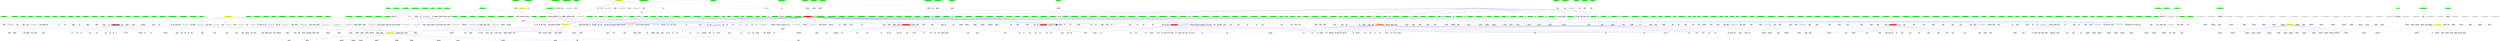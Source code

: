 /* this graph is from the graphviz rtest/graph directory. Laid out and rendered as
  sfdp -Gsize=67! -Goverlap=prism -Tpng root.gv > root.png
*/
digraph G_component_0 {
	graph [ranksep=3, root="189E"];
	1 [label="02f5daf56e299b8a8ecea892", shape=hexagon, style=filled, color=green];
	"189E" [label=ca5af2, shape=box, style=filled, color=blue];
	"790E" [label=b4dfef6, shape=box, style=filled, color=grey];
	2 [label="171192dc1f8e6ea551548a910c00", shape=hexagon, style=filled, color=green];
	"191E" [label="629e42", shape=box, style=filled, color=grey];
	3 [label="6bce02baf91781a831e1b95", shape=hexagon, style=filled, color=green];
	"193E" [label="1c08373", shape=box, style=filled, color=grey];
	4 [label="6236a67933a619a6a3d48", shape=hexagon, style=filled, color=green];
	"195E" [label=be8f4199f, shape=box, style=filled, color=grey];
	5 [label="50962c93b4cb293f5beb59eb", shape=hexagon, style=filled, color=green];
	"197E" [label=be8f4199f, shape=box, style=filled, color=grey];
	6 [label="05d4b1ed6a6135eec3abd3f2", shape=hexagon, style=filled, color=green];
	"199E" [shape=box, style=filled, color=grey];
	7 [label="08769f73d31c1a99be2d9363f", shape=hexagon, style=filled, color=green];
	"201E" [label="629e42", shape=box, style=filled, color=grey];
	8 [label=a6a196a504c3a7657d1fa41, shape=hexagon, style=filled, color=green];
	"203E" [label=cd856f, shape=box, style=filled, color=grey];
	9 [label="837ebf4bde22e1f1535cb662", shape=hexagon, style=filled, color=green];
	"725E" [label=d0eb84, shape=box, style=filled, color=grey];
	"785E" [label=dd2ba36, shape=box, style=filled, color=grey];
	10 [label="5f865c374cb3fe976dd376b8", shape=hexagon, style=filled, color=green];
	"205E" [label="23ad1", shape=box, style=filled, color=grey];
	11 [label="8be752bc95d436a90493bec9", shape=hexagon, style=filled, color=green];
	"207E" [label=ee91c97828, shape=box, style=filled, color=grey];
	12 [label="969a58db14386cb9d2f51ec", shape=hexagon, style=filled, color=green];
	"209E" [label="7c7c", shape=box, style=filled, color=grey];
	13 [label=da24f74aad2ff519009d1f38c, shape=hexagon, style=filled, color=green];
	"211E" [label="460aed10cc9", shape=box, style=filled, color=grey];
	14 [label="3124d3a6ed3381a6341c6", shape=hexagon, style=filled, color=green];
	"213E" [label=bbe0a8f93dc1, shape=box, style=filled, color=grey];
	15 [label="71512ec7d43f958f2b6da", shape=hexagon, style=filled, color=green];
	"215E" [label="3f0a2b4eb62f", shape=box, style=filled, color=grey];
	16 [label="3828a2c682419423cf", shape=hexagon, style=filled, color=green];
	"727E" [label=2, shape=box, style=filled, color=grey];
	"784E" [shape=box, style=filled, color=grey];
	17 [label=aa868f65c34cdb64f1fad19a, shape=hexagon, style=filled, color=green];
	"217E" [label="3089106e3b", shape=box, style=filled, color=grey];
	"787E" [label="1aaaab063", shape=box, style=filled, color=grey];
	18 [label=dca32af03698c988b22, shape=hexagon, style=filled, color=green];
	"219E" [label=eb8, shape=box, style=filled, color=grey];
	19 [label=d8f4a9e463a1e89217f, shape=hexagon, style=filled, color=green];
	"221E" [label="4c6c8c", shape=box, style=filled, color=grey];
	20 [label=c96782ef56711c5d6a3f69, shape=hexagon, style=filled, color=green];
	"223E" [label="6a8f5bafb1", shape=box, style=filled, color=grey];
	21 [label="4f04c39708f", shape=hexagon, style=filled, color=green];
	"225E" [label=a49284e9, shape=box, style=filled, color=grey];
	22 [label="97284d4c3a5d499853f0e", shape=hexagon, style=filled, color=green];
	"227E" [label="53069e384a2", shape=box, style=filled, color=grey];
	"792E" [label="79b69c612", shape=box, style=filled, color=grey];
	23 [label=c4d32527b670afb370d643, shape=hexagon, style=filled, color=green];
	"231E" [label=e851f5ddd920, shape=box, style=filled, color=grey];
	24 [label="5e9156098c064", shape=hexagon, style=filled, color=green];
	"233E" [shape=box, style=filled, color=grey];
	25 [label="3d475ea3aeca51b60212dd", shape=hexagon, style=filled, color=green];
	"235E" [label="4280833ef80172", shape=box, style=filled, color=grey];
	26 [label="966d271c22e75c7538", shape=hexagon, style=filled, color=green];
	"237E" [label=cab04b7c14a, shape=box, style=filled, color=grey];
	27 [label=b630e1af6ae1997f0e8ba750, shape=hexagon, style=filled, color=green];
	"239E" [label=bb828f1a326, shape=box, style=filled, color=grey];
	"783E" [label="499f6985db294c", shape=box, style=filled, color=grey];
	28 [label=ebd8ffc2ac3a90efb8af9, shape=hexagon, style=filled, color=green];
	"241E" [label="1ebeec", shape=box, style=filled, color=grey];
	"791E" [label=c0b727, shape=box, style=filled, color=grey];
	29 [label="69fdd1a1f4768c5efe7", shape=hexagon, style=filled, color=green];
	"243E" [label="35b8742610", shape=box, style=filled, color=grey];
	30 [label=d93a80739fc1edb41a11b7294, shape=hexagon, style=filled, color=green];
	"245E" [label=e03b8bc0435a, shape=box, style=filled, color=grey];
	31 [label=bf65cfddeb00ff847feae0c, shape=hexagon, style=filled, color=green];
	"247E" [label="8df", shape=box, style=filled, color=grey];
	32 [label="916c686a1e82dba72524a", shape=hexagon, style=filled, color=green];
	"249E" [label=a849f9d352e, shape=box, style=filled, color=grey];
	33 [label=f496bcf0889b301d77819c, shape=hexagon, style=filled, color=green];
	"251E" [label=f29dfb9, shape=box, style=filled, color=grey];
	34 [label="76889f7d35e", shape=hexagon, style=filled, color=green];
	"253E" [label=e7ef998, shape=box, style=filled, color=grey];
	35 [label="668d636002", shape=hexagon, style=filled, color=green];
	"255E" [label="4379b5ed", shape=box, style=filled, color=grey];
	36 [label=e1e4c23db39d8bd633c3a, shape=hexagon, style=filled, color=green];
	"257E" [label="1ed5d7f63b8c6", shape=box, style=filled, color=grey];
	37 [label="842bc5775657c1e0d67", shape=hexagon, style=filled, color=green];
	"259E" [label=a387210a27b, shape=box, style=filled, color=grey];
	38 [label=e4e2f4e6d, shape=hexagon, style=filled, color=green];
	"261E" [label="1f4f0fdf", shape=box, style=filled, color=grey];
	39 [label="04390dec6f1779353c07f5", shape=hexagon, style=filled, color=green];
	"263E" [label=bac77c3f414a, shape=box, style=filled, color=grey];
	40 [label="69f2611acc42c36ed7cc", shape=hexagon, style=filled, color=green];
	"265E" [label=cab04b7c14a, shape=box, style=filled, color=grey];
	41 [label="1562abef0d8241", shape=hexagon, style=filled, color=green];
	"267E" [label="6a8f5bafb1", shape=box, style=filled, color=grey];
	42 [label=e49aaa5cc4e44355d6a0, shape=hexagon, style=filled, color=green];
	"269E" [label=cc3f63d, shape=box, style=filled, color=grey];
	43 [label=e8ebe1bf5f421c1223, shape=hexagon, style=filled, color=green];
	"271E" [label="96325ea", shape=box, style=filled, color=grey];
	44 [label="2759e82e30d6d", shape=hexagon, style=filled, color=green];
	"273E" [label=ca5af2, shape=box, style=filled, color=grey];
	45 [label="23c1ec53358d237c1", shape=hexagon, style=filled, color=green];
	"275E" [label=cab04b7c14a, shape=box, style=filled, color=grey];
	46 [label="5838586c293d455", shape=hexagon, style=filled, color=green];
	"277E" [label="83c397b8bf7f", shape=box, style=filled, color=grey];
	47 [label=f841118350a27b7ea29a9c9d, shape=hexagon, style=filled, color=green];
	"279E" [label="69f4ecb77d", shape=box, style=filled, color=grey];
	48 [label="658d208447d8ec5d6de8", shape=hexagon, style=filled, color=green];
	"281E" [label=f7b22b9640, shape=box, style=filled, color=grey];
	49 [label="11180ae7706510211bc4", shape=hexagon, style=filled, color=green];
	"283E" [label="052bb6e3", shape=box, style=filled, color=grey];
	50 [label="5807acd8d58e006f43", shape=hexagon, style=filled, color=green];
	"285E" [shape=box, style=filled, color=grey];
	51 [label=fe4e848cb5291ee59a2, shape=hexagon, style=filled, color=green];
	"287E" [label=e3aefac763, shape=box, style=filled, color=grey];
	52 [label=c4f31ea3844e12da27ad47c6, shape=hexagon, style=filled, color=green];
	"289E" [label=fb16636aae, shape=box, style=filled, color=grey];
	53 [label="00cbeb87c182ca0785f", shape=hexagon, style=filled, color=green];
	"291E" [label="3089106e3b", shape=box, style=filled, color=grey];
	54 [label="11f088bfd8", shape=hexagon, style=filled, color=green];
	"293E" [label="6a80cbe", shape=box, style=filled, color=grey];
	56 [label="3c2a62e0e5e9f7", shape=hexagon, style=filled, color=green];
	"295E" [label=ae32701, shape=box, style=filled, color=grey];
	57 [label=dd84fe6a65cfac7bca03ebd, shape=hexagon, style=filled, color=green];
	"297E" [shape=box, style=filled, color=grey];
	58 [label=b06bbfa920aa95dd, shape=hexagon, style=filled, color=green];
	"299E" [label=07, shape=box, style=filled, color=grey];
	59 [label="6b5aaa4bdf44b2c898854", shape=hexagon, style=filled, color=green];
	"301E" [label="4c6c8c", shape=box, style=filled, color=grey];
	"789E" [label="3a0ff0", shape=box, style=filled, color=grey];
	60 [label="855d26296eda4eb7", shape=hexagon, style=filled, color=green];
	"303E" [label="53069e384a2", shape=box, style=filled, color=grey];
	61 [label=e82f47b8d4949ba4af69b38cbc19, shape=hexagon, style=filled, color=green];
	"305E" [label=b62cd1d0a0, shape=box, style=filled, color=grey];
	62 [label="86569bffb49adf6b3d0ebac", shape=hexagon, style=filled, color=green];
	"307E" [label="660ffeb76fc59", shape=box, style=filled, color=grey];
	63 [label=a96e47ff37983425a3e452095, shape=hexagon, style=filled, color=green];
	"309E" [label=cab04b7c14a, shape=box, style=filled, color=grey];
	64 [label="71a48d11b2e7e56b1df128bd", shape=hexagon, style=filled, color=green];
	"311E" [label=be8f4199f, shape=box, style=filled, color=grey];
	65 [label=a0befe6dd1ca7b165786835, shape=hexagon, style=filled, color=green];
	"313E" [label="3cfae", shape=box, style=filled, color=grey];
	66 [label=f33ec11db496f7bfcb024f, shape=hexagon, style=filled, color=green];
	"315E" [label="71e6b", shape=box, style=filled, color=grey];
	67 [label=fe6be3206549f5b5564acde84783, shape=hexagon, style=filled, color=green];
	"317E" [shape=box, style=filled, color=grey];
	68 [label=e4dba079d5fcb1f165920a3bf, shape=hexagon, style=filled, color=green];
	"319E" [shape=box, style=filled, color=grey];
	70 [label="16c508ab98483d430bbe", shape=hexagon, style=filled, color=green];
	"321E" [label=cab04b7c14a, shape=box, style=filled, color=grey];
	71 [label="9c9e2e0f2da8758e436c", shape=hexagon, style=filled, color=green];
	"327E" [label=cd0d985a366cad7e, shape=box, style=filled, color=grey];
	72 [label=fb039d7a2a9fe73b5f468eba9, shape=hexagon, style=filled, color=green];
	"329E" [label="81dabfaba8", shape=box, style=filled, color=grey];
	73 [label="2ef949c4a39b", shape=hexagon, style=filled, color=green];
	"331E" [label="617809d979f", shape=box, style=filled, color=grey];
	74 [label=a9497e0757b0969bde707ed5, shape=hexagon, style=filled, color=green];
	"333E" [label="541ab86a2e", shape=box, style=filled, color=grey];
	75 [label="230cc6bbc66b24eae94fa03d", shape=hexagon, style=filled, color=green];
	"335E" [shape=box, style=filled, color=grey];
	76 [label="1d163eac141def176461c", shape=hexagon, style=filled, color=green];
	"337E" [label="0acc5bb8ca4", shape=box, style=filled, color=grey];
	77 [label="32979f8cf86", shape=hexagon, style=filled, color=green];
	"339E" [label=a7e89580, shape=box, style=filled, color=grey];
	78 [label="37d80ae421dba4a70730338860", shape=hexagon, style=filled, color=green];
	"341E" [shape=box, style=filled, color=grey];
	79 [label=fbba7215e7c13173a60206, shape=hexagon, style=filled, color=green];
	"343E" [label="617809d979f", shape=box, style=filled, color=grey];
	80 [label="2dd8cc4d693415f93c0f8fc", shape=hexagon, style=filled, color=green];
	"345E" [label="94da691e20e3", shape=box, style=filled, color=grey];
	81 [label="00880e6f50c765ebc1f85d3e9", shape=hexagon, style=filled, color=green];
	"347E" [label=e7ef998, shape=box, style=filled, color=grey];
	82 [label=ef13d45b1277ac9a0444adb, shape=hexagon, style=filled, color=green];
	"349E" [label=a7fe7, shape=box, style=filled, color=grey];
	83 [label="2573e1bf51f1b307f4640", shape=hexagon, style=filled, color=green];
	"351E" [label="84e4ede82074", shape=box, style=filled, color=grey];
	84 [label="162d8039483d8", shape=hexagon, style=filled, color=green];
	"353E" [label=a8e9, shape=box, style=filled, color=grey];
	85 [label=f490de272a7f6e4af346d40, shape=hexagon, style=filled, color=green];
	"355E" [label="460aed10cc9", shape=box, style=filled, color=grey];
	"788E" [label="391256c872", shape=box, style=filled, color=grey];
	86 [label="678bf739c344b9ad41da1", shape=hexagon, style=filled, color=green];
	"357E" [label="396b16a892fe", shape=box, style=filled, color=grey];
	87 [label="876d120b38b0e88817", shape=hexagon, style=filled, color=green];
	"359E" [label=e5, shape=box, style=filled, color=grey];
	88 [label="503737b64d432c60d6ac557e0e6", shape=hexagon, style=filled, color=green];
	"361E" [label="9937ccba1469", shape=box, style=filled, color=grey];
	89 [label=b36e0be6f67fc25286127456, shape=hexagon, style=filled, color=green];
	"363E" [label="87a7e69a72412", shape=box, style=filled, color=grey];
	90 [label="4cc20a0b7651e486", shape=hexagon, style=filled, color=green];
	"365E" [label=e079d2c, shape=box, style=filled, color=grey];
	91 [label="08dade990b2282", shape=hexagon, style=filled, color=green];
	"367E" [label="45827dbdd8", shape=box, style=filled, color=grey];
	92 [label=f8128d574c356631b8a9, shape=hexagon, style=filled, color=green];
	"369E" [shape=box, style=filled, color=grey];
	93 [label="88a4f0337c2189c3fc7b31", shape=hexagon, style=filled, color=green];
	"729E" [label=da0d7bbcf30, shape=box, style=filled, color=grey];
	94 [label="1b13908a9f0763c0ae54af9062080", shape=hexagon, style=filled, color=green];
	"371E" [label="8b06a67a", shape=box, style=filled, color=grey];
	95 [label=e2a5d11499b7e, shape=hexagon, style=filled, color=green];
	"373E" [label="66abc181ac4", shape=box, style=filled, color=grey];
	96 [label="90cc275011c2013c61eb11", shape=hexagon, style=filled, color=green];
	"375E" [shape=box, style=filled, color=grey];
	98 [label="1927c743a0d440a5a0", shape=hexagon, style=filled, color=green];
	"377E" [label=b12441ecff15fa12c, shape=box, style=filled, color=grey];
	99 [label="155d892827c33ed3cae3", shape=hexagon, style=filled, color=green];
	"379E" [label="71e6b", shape=box, style=filled, color=grey];
	100 [label="9f24ba80192c339a64c0", shape=hexagon, style=filled, color=green];
	"381E" [shape=box, style=filled, color=grey];
	101 [label="3e814305b42beb41b8c706", shape=hexagon, style=filled, color=green];
	"383E" [label="1c08373", shape=box, style=filled, color=grey];
	102 [label=eccfe5ff0af70fe9fbec8b2360f90, shape=hexagon, style=filled, color=green];
	"385E" [label=be8f4199f, shape=box, style=filled, color=grey];
	103 [label="8fa622d9f842c5572a545ed72982", shape=hexagon, style=filled, color=green];
	"387E" [label="4dccb", shape=box, style=filled, color=grey];
	104 [label=ad9142a65f5eab78b4ca5e, shape=hexagon, style=filled, color=green];
	"389E" [label=f36cce089, shape=box, style=filled, color=grey];
	105 [label="20f234fdcd0e1fc50261ce8", shape=hexagon, style=filled, color=green];
	"391E" [label="67219ef689f0146b544", shape=box, style=filled, color=grey];
	106 [label=e06cc38155ff6781cf944d745, shape=hexagon, style=filled, color=green];
	"393E" [label="87a7e69a72412", shape=box, style=filled, color=grey];
	107 [label=cfdf1932665dcb4cd3c, shape=hexagon, style=filled, color=green];
	"395E" [label="964b86fc1bba0e", shape=box, style=filled, color=grey];
	108 [label="6d4a4a5a5af91b895272c30", shape=hexagon, style=filled, color=green];
	"397E" [label=b5e86c73d1198f, shape=box, style=filled, color=grey];
	109 [label=e0ad365c2fb444358201, shape=hexagon, style=filled, color=green];
	"399E" [label=bb5e89c8963, shape=box, style=filled, color=grey];
	110 [label=b07bbdc8cca5985d4c4, shape=hexagon, style=filled, color=green];
	"401E" [label="50023f6f88", shape=box, style=filled, color=grey];
	111 [label=df5dba74c75b228de48c, shape=hexagon, style=filled, color=green];
	"403E" [label="7e493ee44b28", shape=box, style=filled, color=grey];
	112 [label="0b8694c9ef9b27b9c3d8", shape=hexagon, style=filled, color=green];
	"405E" [label="2342b759c03", shape=box, style=filled, color=grey];
	113 [label="81e20155999fa64e0ae6fd", shape=hexagon, style=filled, color=green];
	"407E" [label="4280833ef80172", shape=box, style=filled, color=grey];
	114 [label="3ef07ae75d29a707", shape=hexagon, style=filled, color=green];
	"409E" [label="4280833ef80172", shape=box, style=filled, color=grey];
	115 [label="4a36db80f1ab1e97", shape=hexagon, style=filled, color=green];
	"411E" [label="460aed10cc9", shape=box, style=filled, color=grey];
	116 [label="16da5f1301b36df4df0f", shape=hexagon, style=filled, color=green];
	"413E" [label="460aed10cc9", shape=box, style=filled, color=grey];
	117 [label="6b3f3fa236bb90592d23a", shape=hexagon, style=filled, color=green];
	"415E" [label="83c397b8bf7f", shape=box, style=filled, color=grey];
	118 [label=f2a57e4d4f0cec516891e3, shape=hexagon, style=filled, color=green];
	"417E" [label=bd2484, shape=box, style=filled, color=grey];
	119 [label=deb3089920548bf1ecb23f0d, shape=hexagon, style=filled, color=green];
	"419E" [label="87a7e69a72412", shape=box, style=filled, color=grey];
	120 [label=bf01c8a262, shape=hexagon, style=filled, color=green];
	"421E" [label=01, shape=box, style=filled, color=grey];
	121 [label="23dc3a52fed9c119610b5e8", shape=hexagon, style=filled, color=green];
	"423E" [label="71e6b", shape=box, style=filled, color=grey];
	123 [label="78cc16f965adc5f712ea2372c6", shape=hexagon, style=filled, color=green];
	"425E" [label="23ad1", shape=box, style=filled, color=grey];
	124 [label="5be631dff7b97697be7dc0a2f07f2", shape=hexagon, style=filled, color=green];
	"427E" [shape=box, style=filled, color=grey];
	"786E" [label=421, shape=box, style=filled, color=grey];
	125 [label="48398d080dfcccced48da1980", shape=hexagon, style=filled, color=green];
	"431E" [label="866808df", shape=box, style=filled, color=grey];
	126 [label="03716a2c341e5edaa31", shape=hexagon, style=filled, color=green];
	"433E" [label="21407f8a6d7", shape=box, style=filled, color=grey];
	127 [label=ddfeabe456a9de5f5784, shape=hexagon, style=filled, color=green];
	"435E" [label=aac615ae78, shape=box, style=filled, color=grey];
	128 [label=d550a7f392c787661aadd48, shape=hexagon, style=filled, color=green];
	"437E" [label=e3aefac763, shape=box, style=filled, color=grey];
	129 [label="4c82921f4ad3f07066540", shape=hexagon, style=filled, color=green];
	"439E" [label=a7fe7, shape=box, style=filled, color=grey];
	130 [label="0bc7f8f513e0e74b270", shape=hexagon, style=filled, color=green];
	"441E" [label=a849f9d352e, shape=box, style=filled, color=grey];
	131 [label="3b1563a23eb9", shape=hexagon, style=filled, color=green];
	"443E" [label=a8e9, shape=box, style=filled, color=grey];
	132 [label=be233fafa38d931d894, shape=hexagon, style=filled, color=green];
	"445E" [label=a849f9d352e, shape=box, style=filled, color=grey];
	134 [label=e7a887d88c2318beba51, shape=hexagon, style=filled, color=green];
	"447E" [label="9d8988c0945d6", shape=box, style=filled, color=grey];
	135 [label=be6b73bd46a7a5183e8c91a, shape=hexagon, style=filled, color=green];
	"449E" [label=ee91c97828, shape=box, style=filled, color=grey];
	"769E" [label="444189d179b5db71fe", shape=box, style=filled, color=grey];
	"770E" [label="1e1fbbe14ac24e0518", shape=box, style=filled, color=grey];
	136 [label="644f112bb0aa452ee7040a", shape=hexagon, style=filled, color=green];
	"451E" [label="52f247fc3b", shape=box, style=filled, color=grey];
	137 [label="010957669f3770aac", shape=hexagon, style=filled, color=green];
	"453E" [label=78, shape=box, style=filled, color=grey];
	138 [label="0a185946ee443342b07d8e1", shape=hexagon, style=filled, color=green];
	"455E" [label="87a7e69a72412", shape=box, style=filled, color=grey];
	139 [label=f66fe4df3d189e69ce10c9c, shape=hexagon, style=filled, color=green];
	"457E" [label="21407f8a6d7", shape=box, style=filled, color=grey];
	140 [label="247e407f45b353f8", shape=hexagon, style=filled, color=green];
	"459E" [shape=box, style=filled, color=grey];
	141 [label="84907547f36d0ff7", shape=hexagon, style=filled, color=green];
	"461E" [label=e920b915087, shape=box, style=filled, color=grey];
	142 [label="805004328dad9d315d", shape=hexagon, style=filled, color=green];
	"463E" [label="4280833ef80172", shape=box, style=filled, color=grey];
	143 [label="4f0cbd3fbf0cb1e8c", shape=hexagon, style=filled, color=green];
	"465E" [label=403126, shape=box, style=filled, color=grey];
	144 [label="4869e993f2bb10f", shape=hexagon, style=filled, color=green];
	"467E" [label=ff, shape=box, style=filled, color=grey];
	145 [label="665b76844ff78fc2cf66ca2", shape=hexagon, style=filled, color=green];
	"469E" [label=af0268dddd, shape=box, style=filled, color=grey];
	146 [label="3f16509139c7dad5163b91799", shape=hexagon, style=filled, color=green];
	"471E" [label="3089106e3b", shape=box, style=filled, color=grey];
	147 [label="01db23a60422ba93a68611cc0", shape=hexagon, style=filled, color=green];
	"473E" [shape=box, style=filled, color=grey];
	148 [label="46125fcc583c0f494a3a1d3", shape=hexagon, style=filled, color=green];
	"475E" [label=db6c4213a717bc, shape=box, style=filled, color=grey];
	149 [label="731857fe189fb398e80a0594", shape=hexagon, style=filled, color=green];
	"477E" [label="3089106e3b", shape=box, style=filled, color=grey];
	150 [label="6fb7a84e370ef70feac5cb", shape=hexagon, style=filled, color=green];
	"479E" [label="396b16a892fe", shape=box, style=filled, color=grey];
	151 [label=e343cea291b79a2ed4e, shape=hexagon, style=filled, color=green];
	"481E" [label="88d8b220746882d", shape=box, style=filled, color=grey];
	152 [label="5f2592b20f13356b7fc8b42", shape=hexagon, style=filled, color=green];
	"483E" [shape=box, style=filled, color=grey];
	153 [label="275a0407e33e9b8aa9cdd051", shape=hexagon, style=filled, color=green];
	"731E" [shape=box, style=filled, color=grey];
	155 [label="173fd00917644f0f1f3e3", shape=hexagon, style=filled, color=green];
	"485E" [label="0acc5bb8ca4", shape=box, style=filled, color=grey];
	156 [label=c72df69b40156a3254, shape=hexagon, style=filled, color=green];
	"487E" [label=fff03efcd, shape=box, style=filled, color=grey];
	157 [label="6c632ad9c42228bb337", shape=hexagon, style=filled, color=green];
	"489E" [label=eb8, shape=box, style=filled, color=grey];
	158 [label=bbb13dc62adf2de2a42b6, shape=hexagon, style=filled, color=green];
	"491E" [label="69ce90c9b2", shape=box, style=filled, color=grey];
	159 [label="6282bc21f6", shape=hexagon, style=filled, color=green];
	"495E" [label=de34214b4c258c9333ec3, shape=box, style=filled, color=grey];
	160 [label="71cf45dd4e91bcca945137b40e", shape=hexagon, style=filled, color=green];
	"499E" [label="65fd8495", shape=box, style=filled, color=grey];
	161 [label=a3b6df27179b175c88fa4c9cf9f, shape=hexagon, style=filled, color=green];
	"501E" [label=6577, shape=box, style=filled, color=grey];
	162 [label="284f14a259991806654e74", shape=hexagon, style=filled, color=green];
	"503E" [label="4280833ef80172", shape=box, style=filled, color=grey];
	163 [label=a7c99ccf6ddf6f5ebbe, shape=hexagon, style=filled, color=green];
	"505E" [label=c4fd8, shape=box, style=filled, color=grey];
	164 [label=c32d2697e8, shape=hexagon, style=filled, color=green];
	"507E" [label="52f247fc3b", shape=box, style=filled, color=grey];
	165 [label=d12bd75c24b110ef90cdd35d3, shape=hexagon, style=filled, color=green];
	"509E" [label=0668, shape=box, style=filled, color=grey];
	166 [label="1c07453d584f3d14b1876fdb", shape=hexagon, style=filled, color=green];
	"511E" [label="460aed10cc9", shape=box, style=filled, color=grey];
	167 [label=f713a8b311ffa05ce3683ad10, shape=hexagon, style=filled, color=green];
	"513E" [label="30d6138b63eb", shape=box, style=filled, color=grey];
	168 [label="3cdc90c57243373efaba65a", shape=hexagon, style=filled, color=green];
	"515E" [label=fa2afbd869, shape=box, style=filled, color=grey];
	169 [label=e3bdbca0e2256fffa8a59018, shape=hexagon, style=filled, color=green];
	"517E" [label="81dabfaba8", shape=box, style=filled, color=grey];
	170 [label="75ba8d840070942eb4e737849", shape=hexagon, style=filled, color=green];
	"519E" [label="81dabfaba8", shape=box, style=filled, color=grey];
	171 [label=fbdc3ca37406f66635c8b226e, shape=hexagon, style=filled, color=green];
	"521E" [label="8cbcf5cb5", shape=box, style=filled, color=grey];
	172 [label="40b49a5a9bb256c7a3286e56", shape=hexagon, style=filled, color=green];
	"523E" [label=f72564578be, shape=box, style=filled, color=grey];
	173 [label="3b2f08d52e4bca3f9ca7bbbd6", shape=hexagon, style=filled, color=green];
	"525E" [label="81dabfaba8", shape=box, style=filled, color=grey];
	174 [label="4a38abc630c82b0c48dfbf5271", shape=hexagon, style=filled, color=green];
	"527E" [label=f0bd1521, shape=box, style=filled, color=grey];
	175 [label="2d7b7fb6c9ad6821752651f7", shape=hexagon, style=filled, color=green];
	"529E" [label="47b2da3d", shape=box, style=filled, color=grey];
	176 [label="910b00285f11bb90d0a15641", shape=hexagon, style=filled, color=green];
	"531E" [label="81dabfaba8", shape=box, style=filled, color=grey];
	177 [label="24431c3eb075102f07cc2c1be", shape=hexagon, style=filled, color=green];
	"533E" [shape=box, style=filled, color=grey];
	178 [label="07f8a9e55a16beddb3c9153b0", shape=hexagon, style=filled, color=green];
	"535E" [label="81dabfaba8", shape=box, style=filled, color=grey];
	179 [label=c1c30f30d40c4f1f84924622f, shape=hexagon, style=filled, color=green];
	"537E" [label=c5d5be3942, shape=box, style=filled, color=grey];
	180 [label="86276bb1e23f2c7ffcbe82a0", shape=hexagon, style=filled, color=green];
	"539E" [label="0f940646", shape=box, style=filled, color=grey];
	181 [label=f78e145a127014eb43345a0c, shape=hexagon, style=filled, color=green];
	"541E" [label=d370c12dbc, shape=box, style=filled, color=grey];
	182 [label=a27037332d9fa5c43bcfe94c0, shape=hexagon, style=filled, color=green];
	"543E" [label="80874aa8", shape=box, style=filled, color=grey];
	183 [label=c29ce10bb8d19b498355aa04, shape=hexagon, style=filled, color=green];
	"545E" [label="1c08373", shape=box, style=filled, color=grey];
	184 [label="4f8c642b53c349c687534bda35db", shape=hexagon, style=filled, color=green];
	"547E" [label="46969c4", shape=box, style=filled, color=grey];
	185 [label="30cc206b1878485", shape=hexagon, style=filled, color=green];
	"549E" [label="23ad1", shape=box, style=filled, color=grey];
	186 [label="5d69639a5e3bdd3d", shape=hexagon, style=filled, color=green];
	"551E" [label="6139fa6adc88d", shape=box, style=filled, color=grey];
	187 [label=b656f0ed2202b8e46eb, shape=hexagon, style=filled, color=green];
	"553E" [label=f6e6236b48bc3, shape=box, style=filled, color=grey];
	188 [label="3b566eaa70ed401479d43a9", shape=hexagon, style=filled, color=green];
	"555E" [label="4c6c8c", shape=box, style=filled, color=grey];
	189 [label=d6125ef42bd9958, shape=hexagon, style=filled, color=green];
	"557E" [label="4c6c8c", shape=box, style=filled, color=grey];
	190 [label=dd12f26f8d9bb55, shape=hexagon, style=filled, color=green];
	"559E" [label="83c397b8bf7f", shape=box, style=filled, color=grey];
	191 [label=ea890ccca2f7c2107351, shape=hexagon, style=filled, color=green];
	"561E" [label=eb8, shape=box, style=filled, color=grey];
	192 [label="84e4f1c582427a98d7b", shape=hexagon, style=filled, color=green];
	"563E" [label=eb8, shape=box, style=filled, color=grey];
	193 [label=d378760b814eaecb6efe636e0efc4, shape=hexagon, style=filled, color=green];
	"565E" [label="81bcc35f82891", shape=box, style=filled, color=grey];
	194 [label=f722890f70a32dce3baff371a, shape=hexagon, style=filled, color=green];
	"567E" [label="84e4ede82074", shape=box, style=filled, color=grey];
	195 [label="666f11bb45c3a8dcf26e1ed79", shape=hexagon, style=filled, color=green];
	"569E" [label=c90f755c8b6612d, shape=box, style=filled, color=grey];
	196 [label="91ecbe29a71f00ed5a3", shape=hexagon, style=filled, color=green];
	"571E" [label="0a963fef9", shape=box, style=filled, color=grey];
	197 [label="30c3f3bf8463d3843dc57d8e98", shape=hexagon, style=filled, color=green];
	"573E" [label="3089106e3b", shape=box, style=filled, color=grey];
	198 [label="8ea965ab6ee8dedb6c3333e9", shape=hexagon, style=filled, color=green];
	"575E" [label="84e4ede82074", shape=box, style=filled, color=grey];
	199 [label="3eecb304bab2136a76deda", shape=hexagon, style=filled, color=green];
	"577E" [label="8df", shape=box, style=filled, color=grey];
	200 [label=d886e4b76537a99bc71b8a9331c94, shape=hexagon, style=filled, color=green];
	"579E" [label="1172dca23", shape=box, style=filled, color=grey];
	201 [label=dcc5d5e9d6c4e, shape=hexagon, style=filled, color=green];
	"581E" [label=a8e9, shape=box, style=filled, color=grey];
	202 [label="8292af691429f8d9ed481ff71ffd", shape=hexagon, style=filled, color=green];
	"583E" [label="212af4", shape=box, style=filled, color=grey];
	203 [label="12fcb26b3de00ef98719c2ca", shape=hexagon, style=filled, color=green];
	"585E" [shape=box, style=filled, color=grey];
	204 [label=a141a557a60912051f3c135, shape=hexagon, style=filled, color=green];
	"587E" [shape=box, style=filled, color=grey];
	206 [label=f5d636e14a6cd716362158d, shape=hexagon, style=filled, color=green];
	"589E" [label="32c958c9997", shape=box, style=filled, color=grey];
	208 [label="52a6c2063bccd83110c32", shape=hexagon, style=filled, color=green];
	"597E" [shape=box, style=filled, color=grey];
	209 [label="46f754ea06f070dbc023e571a876", shape=hexagon, style=filled, color=green];
	"599E" [label=ffccaa9e3, shape=box, style=filled, color=grey];
	210 [label=c10cb9baf4dcb43e24, shape=hexagon, style=filled, color=green];
	"601E" [label=ac6e99186, shape=box, style=filled, color=grey];
	211 [label="3dafe1619016463f521f", shape=hexagon, style=filled, color=green];
	"603E" [label=b9, shape=box, style=filled, color=grey];
	212 [label="0f5db6ce12751ddcc64e", shape=hexagon, style=filled, color=green];
	"605E" [label=bb828f1a326, shape=box, style=filled, color=grey];
	213 [label="34c8c8dc0f6e41c7e7b2", shape=hexagon, style=filled, color=green];
	"607E" [label="2832ed5cea6", shape=box, style=filled, color=grey];
	214 [label="0a49c95f107c0aa57c9b5748", shape=hexagon, style=filled, color=green];
	"609E" [shape=box, style=filled, color=grey];
	215 [label="3b4fdad8e0429d112", shape=hexagon, style=filled, color=green];
	"611E" [label=cab04b7c14a, shape=box, style=filled, color=grey];
	216 [label="17dafa5ebaafd48440e3", shape=hexagon, style=filled, color=green];
	"613E" [label=b5f038f79a3, shape=box, style=filled, color=grey];
	217 [label=f4c69e5e212f89348122e8, shape=hexagon, style=filled, color=green];
	"615E" [label="396b16a892fe", shape=box, style=filled, color=grey];
	218 [label="4f2e020854dfacce46a12", shape=hexagon, style=filled, color=green];
	"617E" [label=e079d2c, shape=box, style=filled, color=grey];
	219 [label="6448451ac2ceade90715378b", shape=hexagon, style=filled, color=green];
	"619E" [shape=box, style=filled, color=grey];
	221 [label=d7c27cc6f7b02a31eb64d, shape=hexagon, style=filled, color=green];
	"623E" [label="87a7e69a72412", shape=box, style=filled, color=grey];
	223 [label=eccf7c722ddf, shape=hexagon, style=filled, color=green];
	"625E" [label=df61d5f5fc, shape=box, style=filled, color=grey];
	224 [label="86633c26be93ada8b", shape=hexagon, style=filled, color=green];
	"627E" [label="08500a6044", shape=box, style=filled, color=grey];
	225 [label="3f9ddf1ffbc0d38b", shape=hexagon, style=filled, color=green];
	"629E" [label=07, shape=box, style=filled, color=grey];
	226 [label=e33792703, shape=hexagon, style=filled, color=green];
	"631E" [label="6a8f5bafb1", shape=box, style=filled, color=grey];
	227 [label="293a225dc56dd1e0564e6bb", shape=hexagon, style=filled, color=green];
	"633E" [label=e3aefac763, shape=box, style=filled, color=grey];
	228 [label="57c77c341f94afddef07e6", shape=hexagon, style=filled, color=green];
	"635E" [label="5e80f85274", shape=box, style=filled, color=grey];
	229 [label="3bbfc7bfdbbb1ba1bfad7517", shape=hexagon, style=filled, color=green];
	"637E" [shape=box, style=filled, color=grey];
	230 [label=a7167d5eb5408b3839903, shape=hexagon, style=filled, color=green];
	"639E" [label="8c8b5bde6", shape=box, style=filled, color=grey];
	231 [label="34d7bb6af4fcd8d630de72500c8", shape=hexagon, style=filled, color=green];
	"641E" [label="32fe7eee5283", shape=box, style=filled, color=grey];
	232 [label="8e69341faa4489", shape=hexagon, style=filled, color=green];
	"643E" [label=cab04b7c14a, shape=box, style=filled, color=grey];
	233 [label="459236f07c73814faf5", shape=hexagon, style=filled, color=green];
	"645E" [label="18083a711d", shape=box, style=filled, color=grey];
	234 [label=c71aa521578164debd0c5, shape=hexagon, style=filled, color=green];
	"647E" [label=78, shape=box, style=filled, color=grey];
	235 [label=a5520019b8a73bc141b5fd416a, shape=hexagon, style=filled, color=green];
	"649E" [label="3219b6b71443", shape=box, style=filled, color=grey];
	236 [label="6c89dc59ee7aaebbbd6bb64", shape=hexagon, style=filled, color=green];
	"651E" [label="8c8b5bde6", shape=box, style=filled, color=grey];
	237 [label=a9a36ef02f, shape=hexagon, style=filled, color=green];
	"653E" [label="6a80cbe", shape=box, style=filled, color=grey];
	238 [label="3db761b596844f133c", shape=hexagon, style=filled, color=green];
	"655E" [label=e920b915087, shape=box, style=filled, color=grey];
	239 [label="383db224d7508ef072bea21d0", shape=hexagon, style=filled, color=green];
	"657E" [label="975fedfb64df", shape=box, style=filled, color=grey];
	240 [label="8e307415fb435445ced7", shape=hexagon, style=filled, color=green];
	"659E" [label="21dff35936370ae5f", shape=box, style=filled, color=grey];
	241 [label=aff6d7896e0e142bbc3e78, shape=hexagon, style=filled, color=green];
	"661E" [label=d2498, shape=box, style=filled, color=grey];
	242 [label=e153c6e676c7369b285b4e9033a, shape=hexagon, style=filled, color=green];
	"663E" [shape=box, style=filled, color=grey];
	243 [label=f3c4311de0e931f08c232b, shape=hexagon, style=filled, color=green];
	"665E" [label=a849f9d352e, shape=box, style=filled, color=grey];
	244 [label="0c72a426929600000f5", shape=hexagon, style=filled, color=green];
	"667E" [label="45827dbdd8", shape=box, style=filled, color=grey];
	245 [label="38fa61352f5086d2cb51", shape=hexagon, style=filled, color=green];
	"669E" [label=af0268dddd, shape=box, style=filled, color=grey];
	246 [label=ad1dd724f1c3e, shape=hexagon, style=filled, color=green];
	"671E" [label=cab04b7c14a, shape=box, style=filled, color=grey];
	247 [label="11bb8ed3ae227d3acefc", shape=hexagon, style=filled, color=green];
	"673E" [label=eb8, shape=box, style=filled, color=grey];
	248 [label=f2c7b3bb4d44f977d0ab8a42351, shape=hexagon, style=filled, color=green];
	"675E" [shape=box, style=filled, color=grey];
	249 [label="51e045ca826077ae765", shape=hexagon, style=filled, color=green];
	"679E" [label=e842, shape=box, style=filled, color=grey];
	251 [label="3b6b2c549de670d7bf5fc0ee", shape=hexagon, style=filled, color=green];
	"681E" [shape=box, style=filled, color=grey];
	252 [label="5eea496cc301b2a9721", shape=hexagon, style=filled, color=green];
	"683E" [shape=box, style=filled, color=grey];
	253 [label=bfc6564cbdeeffac00a141, shape=hexagon, style=filled, color=green];
	"685E" [label="3b0a8a1c2e5050bd", shape=box, style=filled, color=grey];
	254 [label=c360aaeb167487c9578a8f, shape=hexagon, style=filled, color=green];
	"687E" [label=d, shape=box, style=filled, color=grey];
	255 [label="39d025b265f9790490781cb201", shape=hexagon, style=filled, color=green];
	"689E" [label="5e80f85274", shape=box, style=filled, color=grey];
	256 [label=b4ce21e0a3df1d097277d6, shape=hexagon, style=filled, color=green];
	"691E" [label=a849f9d352e, shape=box, style=filled, color=grey];
	257 [label="8bdb6a91c6dee925b557c705b3", shape=hexagon, style=filled, color=green];
	"693E" [label="53069e384a2", shape=box, style=filled, color=grey];
	258 [label=ac487676a04e4, shape=hexagon, style=filled, color=green];
	"695E" [label=a8e9, shape=box, style=filled, color=grey];
	259 [label="18115fa32ff1cb99", shape=hexagon, style=filled, color=green];
	"697E" [label="45827dbdd8", shape=box, style=filled, color=grey];
	260 [label=b7b899dc8bc6a32b28cb098fa16, shape=hexagon, style=filled, color=green];
	"699E" [label="32fe7eee5283", shape=box, style=filled, color=grey];
	261 [label=b69e426d974e1907e88, shape=hexagon, style=filled, color=green];
	"703E" [label=e842, shape=box, style=filled, color=grey];
	262 [label="60d0128bdb61ae40e98638bd1391", shape=hexagon, style=filled, color=green];
	"705E" [label="23ad1", shape=box, style=filled, color=grey];
	264 [label="8fb60d769e4c387", shape=hexagon, style=filled, color=green];
	"709E" [label="6a8f5bafb1", shape=box, style=filled, color=grey];
	265 [label=e1fa7f549e5a0893bb42da5, shape=hexagon, style=filled, color=green];
	"711E" [label="6a3c6921b0aeceda3", shape=box, style=filled, color=grey];
	266 [label=a77622f2ff77ffeeb2, shape=hexagon, style=filled, color=green];
	"713E" [label="21dff35936370ae5f", shape=box, style=filled, color=grey];
	267 [label="30d9d350943c0e3ff7594b50", shape=hexagon, style=filled, color=green];
	"715E" [label=b5e86c73d1198f, shape=box, style=filled, color=grey];
	268 [label="89ced1a7906d58d687d5a04", shape=hexagon, style=filled, color=green];
	"717E" [label=c0174bbe7ae8, shape=box, style=filled, color=grey];
	269 [label="1de26f6b12b0d292f94184", shape=hexagon, style=filled, color=green];
	"719E" [label="65fd8495", shape=box, style=filled, color=grey];
	270 [label="26fa7360ab81be9d4434a", shape=hexagon, style=filled, color=green];
	"721E" [label=af0268dddd, shape=box, style=filled, color=grey];
	272 [label="4a9d79c960b8d33e39251e5f66", shape=hexagon];
	"34E" [label="330342f283ef2", shape=box, style=filled, color=grey];
	"252E" [label="3dafb9a29c00", shape=box, style=filled, color=grey];
	"436E" [label="8d5137b16a", shape=box, style=filled, color=grey];
	274 [label="10a7d61c201c67a5e78542807cd", shape=hexagon];
	"59E" [label=ef6361295eba07, shape=box, style=filled, color=grey];
	"500E" [label=a8f0fe2eb7bc1471, shape=box, style=filled, color=grey];
	"720E" [label=cfff3acd8e9d, shape=box, style=filled, color=grey];
	275 [label=f8ff39eab120851f143bf19, shape=hexagon];
	"98E" [label="4e3cfd27a", shape=box, style=filled, color=grey];
	278 [label="4995c71223c9f6067324d387a2", shape=hexagon];
	"35E" [label="57948adb5dead", shape=box, style=filled, color=grey];
	"488E" [label=a738ba39, shape=box, style=filled, color=grey];
	"598E" [label=be7d637c50c, shape=box, style=filled, color=grey];
	"604E" [label="8d52f183ec", shape=box, style=filled, color=grey];
	"628E" [label=cef12b6, shape=box, style=filled, color=grey];
	279 [label=b9ae94e6935503603341ecf4, shape=hexagon];
	"99E" [label="14a3c17f3d", shape=box, style=filled, color=grey];
	280 [label=fd28c194a46fde909b019c52f, shape=hexagon];
	"242E" [label="9fe65061641", shape=box, style=filled, color=grey];
	"270E" [label="34d06d1ed6", shape=box, style=filled, color=grey];
	"272E" [label="713db1c1", shape=box, style=filled, color=grey];
	"284E" [label="90dccb18c0", shape=box, style=filled, color=grey];
	"286E" [label=e17fea65, shape=box, style=filled, color=grey];
	"288E" [label=aebb7b91b, shape=box, style=filled, color=grey];
	"586E" [label="4348f3abcb7716", shape=box, style=filled, color=grey];
	"763E" [label=b082f7a5ff, shape=box, style=filled, color=grey];
	281 [label="7c0ab977f5a3c4ab6d625f5033", shape=hexagon];
	"45E" [label="20949455f573f", shape=box, style=filled, color=grey];
	"470E" [label=c338481d79773, shape=box, style=filled, color=grey];
	"670E" [label=e1d01ef89f, shape=box, style=filled, color=grey];
	"722E" [label=c4507c22d19, shape=box, style=filled, color=grey];
	282 [label="7e0b91491c8c8566892cd9a0889", shape=hexagon];
	"103E" [label=de9efa12873949, shape=box, style=filled, color=grey];
	283 [label=d58478d9c273ad4f4b2e091324, shape=hexagon];
	"165E" [label="1a220eb692c", shape=box, style=filled, color=grey];
	284 [label="8be0efdd94a6383e87fbfded4f", shape=hexagon];
	"39E" [label=c8a6c26d4fd9f, shape=box, style=filled, color=grey];
	"224E" [label="8cbae42a3900", shape=box, style=filled, color=grey];
	"268E" [label=fc73, shape=box, style=filled, color=grey];
	"632E" [shape=box, style=filled, color=grey];
	"710E" [label="102f1", shape=box, style=filled, color=grey];
	285 [label="3aeb78ea51020a44f2d2615436dae", shape=hexagon];
	"53E" [label="96deede0c6b44119", shape=box, style=filled, color=grey];
	286 [label="6bbd5b422edb8e358dcc20eecf9", shape=hexagon];
	"38E" [label="4f2de229621272", shape=box, style=filled, color=grey];
	"166E" [label=d495de0b35f6, shape=box, style=filled, color=grey];
	288 [label="4856000a6802ddfc121ef40432297", shape=hexagon, style=filled, color="#ff0000"];
	"40E" [label="04904a458422a5b9", shape=box, style=filled, color=grey];
	"218E" [label="8cd4d", shape=box, style=filled, color=grey];
	"244E" [shape=box, style=filled, color=grey];
	"246E" [label="9be88247", shape=box, style=filled, color=grey];
	"258E" [label="4f05b", shape=box, style=filled, color=grey];
	"290E" [label="8b092", shape=box, style=filled, color=grey];
	"292E" [label=c3bbf4, shape=box, style=filled, color=grey];
	"308E" [label="6331b3f", shape=box, style=filled, color=grey];
	"318E" [shape=box, style=filled, color=grey];
	"388E" [label=3711, shape=box, style=filled, color=grey];
	"472E" [label=c5255d, shape=box, style=filled, color=grey];
	"478E" [label="5c6a2", shape=box, style=filled, color=grey];
	"566E" [label="51ec95518d1b3", shape=box, style=filled, color=grey];
	"570E" [label="82a65ed4b69", shape=box, style=filled, color=grey];
	"574E" [label="05fed5e", shape=box, style=filled, color=grey];
	"608E" [label=bf, shape=box, style=filled, color=grey];
	"614E" [label=ce, shape=box, style=filled, color=grey];
	"658E" [label="1a830d9f", shape=box, style=filled, color=grey];
	"664E" [shape=box, style=filled, color=grey];
	"682E" [shape=box, style=filled, color=grey];
	289 [label="2e31175cbd52fcd08360fe86d20", shape=hexagon];
	"41E" [label="4ad5d68f07981a", shape=box, style=filled, color=grey];
	"636E" [label="51192117f9b4", shape=box, style=filled, color=grey];
	"642E" [label="6bf214d9e7fa5f2df", shape=box, style=filled, color=grey];
	"690E" [label="558d8534f92fddfe", shape=box, style=filled, color=grey];
	"700E" [label="6819fd5a6cdd280dd", shape=box, style=filled, color=grey];
	290 [label="3aa0ce5efcf79bc3ecced1886e89", shape=hexagon];
	"56E" [label=ff9d64ddf49a20f, shape=box, style=filled, color=grey];
	"264E" [label="6c93f24516f01d", shape=box, style=filled, color=grey];
	"510E" [label="32b98f11f3d01d6", shape=box, style=filled, color=grey];
	"718E" [label="8f7c875500073", shape=box, style=filled, color=grey];
	291 [label="7c1767485953d9c2", shape=hexagon];
	"66E" [label=086, shape=box, style=filled, color=grey];
	"76E" [shape=box, style=filled, color=grey];
	"610E" [label="450d3a2d49cbfd", shape=box, style=filled, color=grey];
	292 [label="9c1305d59c37e9be9f13d7d049c", shape=hexagon];
	"73E" [label=817, shape=box, style=filled, color=grey];
	293 [label=efe092824916a5637ee35d439589, shape=hexagon];
	"49E" [shape=box, style=filled, color=grey];
	"214E" [shape=box, style=filled, color=grey];
	"216E" [shape=box, style=filled, color=grey];
	"236E" [shape=box, style=filled, color=grey];
	"278E" [shape=box, style=filled, color=grey];
	"358E" [shape=box, style=filled, color=grey];
	"398E" [shape=box, style=filled, color=grey];
	"400E" [shape=box, style=filled, color=grey];
	"402E" [shape=box, style=filled, color=grey];
	"404E" [shape=box, style=filled, color=grey];
	"406E" [shape=box, style=filled, color=grey];
	"408E" [shape=box, style=filled, color=grey];
	"412E" [shape=box, style=filled, color=grey];
	"438E" [shape=box, style=filled, color=grey];
	"448E" [shape=box, style=filled, color=grey];
	"476E" [shape=box, style=filled, color=grey];
	"504E" [shape=box, style=filled, color=grey];
	"552E" [shape=box, style=filled, color=grey];
	"634E" [shape=box, style=filled, color=grey];
	"768E" [shape=box, style=filled, color=grey];
	295 [label="70815f0352b43dc1562133ab6eb", shape=hexagon, style=filled, color="#A52A2A"];
	"44E" [label=ef2d4636934472, shape=box, style=filled, color=grey];
	"92E" [label="22bd92e302816", shape=box, style=filled, color=grey];
	"250E" [label="74e86", shape=box, style=filled, color=grey];
	"316E" [shape=box, style=filled, color=grey];
	"380E" [shape=box, style=filled, color=grey];
	"424E" [label=c, shape=box, style=filled, color=grey];
	"442E" [label=a5a, shape=box, style=filled, color=grey];
	"446E" [label=bce, shape=box, style=filled, color=grey];
	"454E" [shape=box, style=filled, color=grey];
	"460E" [shape=box, style=filled, color=grey];
	"462E" [shape=box, style=filled, color=grey];
	"648E" [shape=box, style=filled, color=grey];
	"656E" [label=e9, shape=box, style=filled, color=grey];
	"666E" [label=b701e7, shape=box, style=filled, color=grey];
	"692E" [label=f2e7cc, shape=box, style=filled, color=grey];
	"712E" [label="8a9eb2806b0aa", shape=box, style=filled, color=grey];
	296 [label=e287d497450664a4c0f4efc338, shape=hexagon, style=filled, color="#ff0000"];
	"47E" [label="06eff1db45cdf", shape=box, style=filled, color=grey];
	"330E" [label=c0f34a600, shape=box, style=filled, color=grey];
	"514E" [label=bd7aca295ca, shape=box, style=filled, color=grey];
	"516E" [label="0da9135", shape=box, style=filled, color=grey];
	"518E" [label=fe821bce, shape=box, style=filled, color=grey];
	"520E" [label=e64f22a31, shape=box, style=filled, color=grey];
	"522E" [label="46e412a3", shape=box, style=filled, color=grey];
	"526E" [label="99da1f8a5", shape=box, style=filled, color=grey];
	"528E" [label="0f167280", shape=box, style=filled, color=grey];
	"530E" [label="82d201", shape=box, style=filled, color=grey];
	"532E" [label="1d529eb4", shape=box, style=filled, color=grey];
	"534E" [shape=box, style=filled, color=grey];
	"536E" [label=bf141dbce, shape=box, style=filled, color=grey];
	"538E" [label=e3fd0c7b3, shape=box, style=filled, color=grey];
	"540E" [label=c96cb3, shape=box, style=filled, color=grey];
	"542E" [label="0fabab47", shape=box, style=filled, color=grey];
	"544E" [label="1b82200", shape=box, style=filled, color=grey];
	297 [label="2ced414a91575a48f2dd29a", shape=hexagon];
	"46E" [label="85221d5e9e", shape=box, style=filled, color=grey];
	"93E" [label="97a7eea3f", shape=box, style=filled, color=grey];
	"206E" [label="4d22e1", shape=box, style=filled, color=grey];
	"426E" [label=e65185ca, shape=box, style=filled, color=grey];
	"550E" [shape=box, style=filled, color=grey];
	"706E" [label=a9012b7bb5, shape=box, style=filled, color=grey];
	298 [label="38f162cf917ce7298663a1f1c607", shape=hexagon];
	"36E" [label=a031c9192ae8e75, shape=box, style=filled, color=grey];
	"95E" [label="062fc905b9eb35", shape=box, style=filled, color=grey];
	"364E" [label=c8fc17180bea86, shape=box, style=filled, color=grey];
	"394E" [label="09e64744536c5e1", shape=box, style=filled, color=grey];
	"420E" [label=af4a1fac3e2076, shape=box, style=filled, color=grey];
	"456E" [label="238805e2194c3", shape=box, style=filled, color=grey];
	"624E" [label="73e6ed83012", shape=box, style=filled, color=grey];
	299 [label="549fa15d68f0b3bee6192f888cd8", shape=hexagon];
	"48E" [label=d17f8f4eeb8e63d, shape=box, style=filled, color=grey];
	"168E" [label=cca7040e47789, shape=box, style=filled, color=grey];
	"260E" [label="47ebc3f17", shape=box, style=filled, color=grey];
	"282E" [label=cf5a6049ad, shape=box, style=filled, color=grey];
	"554E" [label="2a47a6a27", shape=box, style=filled, color=grey];
	"590E" [label=eff3468631dd4, shape=box, style=filled, color=grey];
	"767E" [label=efb52b499303115c33fd, shape=box, style=filled, color=grey];
	300 [label="8593dcf973b110d00cecdc1e756", shape=hexagon, style=filled, color="#ff7f00"];
	"62E" [label="472a156cf2b55f", shape=box, style=filled, color=grey];
	"190E" [label=647, shape=box, style=filled, color=grey];
	"226E" [shape=box, style=filled, color=grey];
	"238E" [label="8a", shape=box, style=filled, color=grey];
	"254E" [shape=box, style=filled, color=grey];
	"256E" [shape=box, style=filled, color=grey];
	"262E" [shape=box, style=filled, color=grey];
	"266E" [label=e8b, shape=box, style=filled, color=grey];
	"274E" [shape=box, style=filled, color=grey];
	"276E" [label=f, shape=box, style=filled, color=grey];
	"294E" [shape=box, style=filled, color=grey];
	"296E" [shape=box, style=filled, color=grey];
	"310E" [label="1b34fb150", shape=box, style=filled, color=grey];
	"320E" [shape=box, style=filled, color=grey];
	"322E" [label=a7d2, shape=box, style=filled, color=grey];
	"332E" [shape=box, style=filled, color=grey];
	"340E" [shape=box, style=filled, color=grey];
	"344E" [label=f55670, shape=box, style=filled, color=grey];
	"346E" [label="1ed67841", shape=box, style=filled, color=grey];
	"348E" [label=07283, shape=box, style=filled, color=grey];
	"374E" [label="73ba1714ee", shape=box, style=filled, color=grey];
	"378E" [label=27709106, shape=box, style=filled, color=grey];
	"452E" [label="93ea0", shape=box, style=filled, color=grey];
	"508E" [shape=box, style=filled, color=grey];
	"524E" [label="1d792d81", shape=box, style=filled, color=grey];
	"612E" [label=a, shape=box, style=filled, color=grey];
	"626E" [shape=box, style=filled, color=grey];
	"638E" [shape=box, style=filled, color=grey];
	"644E" [shape=box, style=filled, color=grey];
	"654E" [shape=box, style=filled, color=grey];
	"672E" [shape=box, style=filled, color=grey];
	302 [label="23f94655294d3ff537f2915fa", shape=hexagon];
	"797E" [shape=box, style=filled, color=grey];
	"798E" [label=a2eab7c9fa641e5f, shape=box, style=filled, color=grey];
	303 [label=a9058241db5b6b6c25569acdf5, shape=hexagon];
	"52E" [label=b2babf3244213, shape=box, style=filled, color=grey];
	"650E" [label=b354cd9e9dbb0bfa, shape=box, style=filled, color=grey];
	304 [label=bdbdb31bd777fb65dd6dd2d0e7, shape=hexagon];
	"50E" [label="3bec1c012b498", shape=box, style=filled, color=grey];
	"640E" [label=c54f0fc1e05, shape=box, style=filled, color=grey];
	"646E" [label="9ab6c66dc", shape=box, style=filled, color=grey];
	"652E" [label="699e3db878047", shape=box, style=filled, color=grey];
	306 [label="1d4ea80c7194689d69f9592186", shape=hexagon];
	"55E" [label="8066f87a88f4e", shape=box, style=filled, color=grey];
	"220E" [label="3a8173d6c", shape=box, style=filled, color=grey];
	"338E" [label="24dfe1a997a", shape=box, style=filled, color=grey];
	"368E" [label="65a1", shape=box, style=filled, color=grey];
	"486E" [label="59a8b435ccd", shape=box, style=filled, color=grey];
	"490E" [label="86e9b0428", shape=box, style=filled, color=grey];
	"562E" [label="5a7a610a8a", shape=box, style=filled, color=grey];
	"564E" [label="8f143077e", shape=box, style=filled, color=grey];
	"600E" [label="6472c2861e0e0dd681", shape=box, style=filled, color=grey];
	"668E" [label=f0f45e707, shape=box, style=filled, color=grey];
	"674E" [label="95e93c4a13", shape=box, style=filled, color=grey];
	"698E" [label="33e1de", shape=box, style=filled, color=grey];
	307 [label="7204950f6233bf9c9e1f00d4a870", shape=hexagon];
	"107E" [label=ccceeef40edda78, shape=box, style=filled, color=grey];
	308 [label=a2c4b1d72e2da483a86ae0c62e5, shape=hexagon];
	"108E" [label=eedc819a68add6, shape=box, style=filled, color=grey];
	309 [label=f603819d560c5603259aa05dca, shape=hexagon];
	"109E" [label=acacfc83af504, shape=box, style=filled, color=grey];
	310 [label="2f43cba12702078b4e0d3bfdae2bc", shape=hexagon];
	"110E" [label="3c1edc8de4795936", shape=box, style=filled, color=grey];
	311 [label="8f9cdc26798117dd3e9ee4a8770", shape=hexagon];
	"58E" [label="881d373", shape=box, style=filled, color=grey];
	"234E" [shape=box, style=filled, color=grey];
	"300E" [shape=box, style=filled, color=grey];
	"306E" [label="8c7cd9b93b1cbe48e1", shape=box, style=filled, color=grey];
	"314E" [label="616d8a7b", shape=box, style=filled, color=grey];
	"342E" [shape=box, style=filled, color=grey];
	"354E" [shape=box, style=filled, color=grey];
	"370E" [shape=box, style=filled, color=grey];
	"382E" [shape=box, style=filled, color=grey];
	"422E" [shape=box, style=filled, color=grey];
	"444E" [shape=box, style=filled, color=grey];
	"582E" [shape=box, style=filled, color=grey];
	"620E" [shape=box, style=filled, color=grey];
	"630E" [shape=box, style=filled, color=grey];
	"684E" [shape=box, style=filled, color=grey];
	"696E" [shape=box, style=filled, color=grey];
	"801E" [shape=box, style=filled, color=grey];
	312 [label="97c9d726e27304311901a52ce", shape=hexagon, style=filled, color="#ff0000"];
	"42E" [label="1112164c2f7a", shape=box, style=filled, color=grey];
	"192E" [label="5c609b12c", shape=box, style=filled, color=grey];
	"194E" [label=00265, shape=box, style=filled, color=grey];
	"196E" [label=04767, shape=box, style=filled, color=grey];
	"198E" [label=f0d99f16, shape=box, style=filled, color=grey];
	"200E" [shape=box, style=filled, color=grey];
	"202E" [label="6e186b", shape=box, style=filled, color=grey];
	"204E" [label=d382, shape=box, style=filled, color=grey];
	"312E" [label=c6b5321a, shape=box, style=filled, color=grey];
	"336E" [shape=box, style=filled, color=grey];
	"376E" [shape=box, style=filled, color=grey];
	"384E" [label=aeb8, shape=box, style=filled, color=grey];
	"386E" [label="2e53009d4a375", shape=box, style=filled, color=grey];
	"428E" [shape=box, style=filled, color=grey];
	"474E" [shape=box, style=filled, color=grey];
	"484E" [shape=box, style=filled, color=grey];
	"546E" [label=dea1d1, shape=box, style=filled, color=grey];
	"548E" [label="5a0b4b906a", shape=box, style=filled, color=grey];
	314 [label="1727041c622518c9dd24f7c211", shape=hexagon];
	"113E" [label="49704867bee95", shape=box, style=filled, color=grey];
	315 [label="31f2f9aef958979f9f3532b9b", shape=hexagon, style=filled, color="#ff0000"];
	"43E" [label="47cd70f", shape=box, style=filled, color=grey];
	"240E" [label="248df40dae", shape=box, style=filled, color=grey];
	"298E" [shape=box, style=filled, color=grey];
	"334E" [label="9dd5bf47f", shape=box, style=filled, color=grey];
	"360E" [shape=box, style=filled, color=grey];
	"390E" [label="28533c", shape=box, style=filled, color=grey];
	"418E" [shape=box, style=filled, color=grey];
	"492E" [label=a4c7d0, shape=box, style=filled, color=grey];
	"502E" [label="4f6f7f", shape=box, style=filled, color=grey];
	"584E" [label="7ab64a969", shape=box, style=filled, color=grey];
	"588E" [shape=box, style=filled, color=grey];
	"602E" [label=69, shape=box, style=filled, color=grey];
	"606E" [label="67513d", shape=box, style=filled, color=grey];
	"662E" [label=cf, shape=box, style=filled, color=grey];
	316 [label=a54092a3033f7d5e41e0a76c1, shape=hexagon];
	"51E" [label="1467f017b74e", shape=box, style=filled, color=grey];
	317 [label="2043b477ac0393676a4309514d0", shape=hexagon];
	"116E" [label=bdec8c86db51b9, shape=box, style=filled, color=grey];
	318 [label=ab48d1f65812bc0f8ab6941c3b5, shape=hexagon];
	"74E" [label=81, shape=box, style=filled, color=grey];
	319 [label=ca3d67754cf62fdafbf0a1e0, shape=hexagon];
	"57E" [label="75b14f1719d", shape=box, style=filled, color=grey];
	"94E" [label="62f36ea98a", shape=box, style=filled, color=grey];
	"350E" [label=e3a76d31ca59a, shape=box, style=filled, color=grey];
	"440E" [label=b3cadc253f7, shape=box, style=filled, color=grey];
	"466E" [label=fb58e11, shape=box, style=filled, color=grey];
	"676E" [label="8606837526d81cdec", shape=box, style=filled, color=grey];
	320 [label=a7a7f3681dad1250b01cf80bc17, shape=hexagon];
	"60E" [label="2c514b0cd8f7d3", shape=box, style=filled, color=grey];
	"366E" [label="7e494b", shape=box, style=filled, color=grey];
	"434E" [label="15d44ab97", shape=box, style=filled, color=grey];
	"458E" [label="78b2d75d00166", shape=box, style=filled, color=grey];
	"618E" [label="761e0f72f95", shape=box, style=filled, color=grey];
	321 [label="275afb2b215b966d9fac51b96b9", shape=hexagon];
	"72E" [label=ac284d73563, shape=box, style=filled, color=grey];
	"362E" [label="7e74e1587f3a4d208", shape=box, style=filled, color=grey];
	"372E" [label=ffd1b1af3b6864078f3, shape=box, style=filled, color=grey];
	"572E" [label=b38049e00, shape=box, style=filled, color=grey];
	322 [label=c3c93c700edc0cb4f95f03c04, shape=hexagon];
	"54E" [label="99237fce1358", shape=box, style=filled, color=grey];
	"222E" [label="3dcf8f454", shape=box, style=filled, color=grey];
	"302E" [label=c5acd20cad2, shape=box, style=filled, color=grey];
	"556E" [label="6c998bf2a5edd", shape=box, style=filled, color=grey];
	"558E" [label="4b683", shape=box, style=filled, color=grey];
	323 [label="63a3d4fb9d38a0182be6e39e76", shape=hexagon];
	"37E" [label=bba6e6e194ccf, shape=box, style=filled, color=grey];
	"208E" [label=01938827, shape=box, style=filled, color=grey];
	"210E" [label=9, shape=box, style=filled, color=grey];
	"352E" [label="64ef1d545", shape=box, style=filled, color=grey];
	"450E" [label=b473716, shape=box, style=filled, color=grey];
	"568E" [label="7c13bf753da", shape=box, style=filled, color=grey];
	"576E" [label="4e4a79111d", shape=box, style=filled, color=grey];
	"686E" [label=af4abb0d6a99, shape=box, style=filled, color=grey];
	324 [label="4399cf78123dedd0dfe9776104", shape=hexagon];
	"228E" [label=af9c489df53, shape=box, style=filled, color=grey];
	"248E" [label="3703059dbc5a8", shape=box, style=filled, color=grey];
	"304E" [label="8a46e6", shape=box, style=filled, color=grey];
	"468E" [label=f9d09, shape=box, style=filled, color=grey];
	"578E" [label=cd1e9af3dec2, shape=box, style=filled, color=grey];
	"660E" [label="9e650e89bb", shape=box, style=filled, color=grey];
	"688E" [label=f62b136b2171, shape=box, style=filled, color=grey];
	"694E" [label="4727c415d06bcbef", shape=box, style=filled, color=grey];
	"714E" [label="38b3b0d9", shape=box, style=filled, color=grey];
	"766E" [label=a153512d982, shape=box, style=filled, color=grey];
	325 [label="40f253cd228f7ac2d0aee", shape=hexagon];
	"97E" [label=a3ff993, shape=box, style=filled, color=grey];
	"506E" [label="7528dd86b", shape=box, style=filled, color=grey];
	326 [label="89a2505da6179a80202d4a6c3", shape=hexagon];
	"61E" [label="75eea05672a5", shape=box, style=filled, color=grey];
	"175E" [label="3b0c08dd2ca", shape=box, style=filled, color=grey];
	"482E" [label=a3781072b, shape=box, style=filled, color=grey];
	328 [label="2601085bde1b2450d64509f36", shape=hexagon];
	"75E" [label="0efbd", shape=box, style=filled, color=grey];
	"580E" [label=bb92d1da1f38d52f8ff, shape=box, style=filled, color=grey];
	329 [label="5c81103c751345d0ee0f4bd", shape=hexagon];
	"96E" [label=b23526044, shape=box, style=filled, color=grey];
	330 [label=fcbd9ad14139718bc6fcc8b4, shape=hexagon];
	"100E" [label="73ca543bf1", shape=box, style=filled, color=grey];
	"170E" [label=c2f32e2cf9, shape=box, style=filled, color=grey];
	333 [label="44cbb41a9cfc15497eacd294", shape=doubleoctagon, style=filled, color=yellow];
	"63E" [label="6a91", shape=box, style=filled, color=grey];
	"67E" [label=b074e, shape=box, style=filled, color=grey];
	"68E" [label=06209, shape=box, style=filled, color=grey];
	"69E" [label="58e3dcc618", shape=box, style=filled, color=grey];
	"70E" [label=eee44624da, shape=box, style=filled, color=grey];
	"71E" [label="6a91", shape=box, style=filled, color=grey];
	"802E" [label=e1e8c, shape=box, style=filled, color=grey];
	"793E" [shape=box, style=filled, color=grey];
	334 [label=b46b0756dba915943839e90a55, shape=doubleoctagon, style=filled, color=yellow];
	"64E" [label="5fdf", shape=box, style=filled, color=grey];
	"81E" [label="3eca1f94dc181", shape=box, style=filled, color=grey];
	"82E" [label="6b1bb9b0e", shape=box, style=filled, color=grey];
	"83E" [label=a54d477232, shape=box, style=filled, color=grey];
	"84E" [label=a164d9f60fbbdd, shape=box, style=filled, color=grey];
	"85E" [label="78c8463ea", shape=box, style=filled, color=grey];
	"86E" [label=c110ba7, shape=box, style=filled, color=grey];
	"87E" [label="3b63cdc0f", shape=box, style=filled, color=grey];
	"88E" [label="6f578c5128", shape=box, style=filled, color=grey];
	"89E" [label="3e048573fd", shape=box, style=filled, color=grey];
	336 [label="825c7994d5da13afe519861818", shape=tripleoctagon, style=filled, color="#ff0000", URL="tes hi", area=test];
	"1E" [label=f4bef37b6a94bfd00, shape=box, style=filled, color=grey];
	"2E" [label=d2647f8b6d8661d08, shape=box, style=filled, color=grey];
	"3E" [label="964cb56d8f69ff058", shape=box, style=filled, color=grey];
	"4E" [label="4f35e206816c3bd22", shape=box, style=filled, color=grey];
	"5E" [label=affb2d716803a2d3e, shape=box, style=filled, color=grey];
	"6E" [label=e4ae306d9bd669c70, shape=box, style=filled, color=grey];
	"7E" [label="4dbf4395236fb03ed", shape=box, style=filled, color=grey];
	"8E" [label="15b3ad672cd2f713a", shape=box, style=filled, color=grey];
	"9E" [label="8d6e6e0cd9b842a47", shape=box, style=filled, color=grey];
	"10E" [label="00d0dd018fe879f96", shape=box, style=filled, color=grey];
	"11E" [label=f28b78d4803c, shape=box, style=filled, color=grey];
	"12E" [label="2d886da042b5384b4", shape=box, style=filled, color=grey];
	"13E" [label="548c0081a62132b44", shape=box, style=filled, color=grey];
	"14E" [label="52126553e52385d16", shape=box, style=filled, color=grey];
	"15E" [label="9fe716e738eaea34e", shape=box, style=filled, color=grey];
	"16E" [label="5782807b5f575e0a8", shape=box, style=filled, color=grey];
	"17E" [label="792fd6f9df1fa1e33", shape=box, style=filled, color=grey];
	"18E" [label=c471b6fdbfb852661, shape=box, style=filled, color=grey];
	"19E" [label=a84844dfd0052b3b5, shape=box, style=filled, color=grey];
	"20E" [label="724dabdce9744d061", shape=box, style=filled, color=grey];
	"21E" [label="57f7fd2eecec93c8b", shape=box, style=filled, color=grey];
	"22E" [label=baba65f670ee34a88, shape=box, style=filled, color=grey];
	"23E" [label=ac34ec0f0488b17ec, shape=box, style=filled, color=grey];
	"24E" [label="51e74bec5513083bb", shape=box, style=filled, color=grey];
	"25E" [label="8e2d970b2f820ee35", shape=box, style=filled, color=grey];
	"26E" [label="19398d3cd6b9c674f", shape=box, style=filled, color=grey];
	"27E" [label="6505e29f4a11d9530", shape=box, style=filled, color=grey];
	"28E" [label=bc4824f07a9d2bba6, shape=box, style=filled, color=grey];
	"29E" [label="3acbf8a1537e4e1a1", shape=box, style=filled, color=grey];
	"30E" [label="536264e787cf70469", shape=box, style=filled, color=grey];
	"31E" [label=d, shape=box, style=filled, color=grey];
	"65E" [label=d4b2, shape=box, style=filled, color=grey];
	"119E" [label="2a9caef7", shape=box, style=filled, color=grey];
	"150E" [label="73d12", shape=box, style=filled, color=grey];
	"176E" [label="8896166adc0", shape=box, style=filled, color=grey];
	"743E" [label="9f", shape=box, style=filled, color=grey];
	"744E" [label="2e1313c", shape=box, style=filled, color=grey];
	"764E" [label=cd6, shape=box, style=filled, color=grey];
	337 [label="8304a439f91fc90b3fe8dd35be8", shape=doubleoctagon, style=filled, color=yellow];
	"120E" [label="345d26b3f821fe", shape=box, style=filled, color=grey];
	"121E" [label="357679fea1e2f", shape=box, style=filled, color=grey];
	"122E" [label=c71043819b6a79, shape=box, style=filled, color=grey];
	"123E" [label=f9df653b86fb8df, shape=box, style=filled, color=grey];
	"124E" [label="020df871874cd", shape=box, style=filled, color=grey];
	"125E" [label="4c52fdd8e396692", shape=box, style=filled, color=grey];
	"126E" [label="8b98c3ddbe0b336", shape=box, style=filled, color=grey];
	"127E" [label=d9f4abac731a9e, shape=box, style=filled, color=grey];
	"128E" [label="50f4d9b97aefe", shape=box, style=filled, color=grey];
	"129E" [label=ea920d9f5b295119, shape=box, style=filled, color=grey];
	"130E" [label=ff5c9b242337c, shape=box, style=filled, color=grey];
	"131E" [label="4e12f7ff0918", shape=box, style=filled, color=grey];
	"132E" [label=ee3b6be71d59b, shape=box, style=filled, color=grey];
	"133E" [label="615cd6b5e3d21c", shape=box, style=filled, color=grey];
	"134E" [label="6d52dd1b198bb", shape=box, style=filled, color=grey];
	"135E" [label="8c932e1e502dca", shape=box, style=filled, color=grey];
	"136E" [label=e84330eef281284a, shape=box, style=filled, color=grey];
	"137E" [label="85fc23f1c88b4", shape=box, style=filled, color=grey];
	"138E" [label="5997cb0c083422", shape=box, style=filled, color=grey];
	339 [label=b1ffbabb24d71f67d1e0ce23c51, shape=doubleoctagon, style=filled, color=yellow];
	"151E" [shape=box, style=filled, color=grey];
	"153E" [label="41a8b095c7fd3", shape=box, style=filled, color=grey];
	"154E" [label="151bcc2a8de7ea634", shape=box, style=filled, color=grey];
	"155E" [label="6c541cad8de1b15", shape=box, style=filled, color=grey];
	"156E" [label=c935c7f4d1090ac, shape=box, style=filled, color=grey];
	"157E" [label="5ce1fcfb042b", shape=box, style=filled, color=grey];
	"158E" [label=531806429433, shape=box, style=filled, color=grey];
	"159E" [label=d285240b89cb, shape=box, style=filled, color=grey];
	"160E" [label=f22c27c0f0a54e, shape=box, style=filled, color=grey];
	"161E" [label="8d0d8314d211d80", shape=box, style=filled, color=grey];
	"162E" [shape=box, style=filled, color=grey];
	347 [label="9652ab8b55fdb2a36d1f3fe020", shape=hexagon];
	"139E" [label=ef8b68bb5772f3, shape=box, style=filled, color=grey];
	"795E" [label="16c3ae29c0bc713", shape=box, style=filled, color=grey];
	348 [label="676bbe7d1c1fb71742df534ce8", shape=hexagon];
	"799E" [label=a78eb40ae56aaa9, shape=box, style=filled, color=grey];
	"800E" [label="6aae8d25951", shape=box, style=filled, color=grey];
	349 [label="66c0220688a999aaf7f1702d1", shape=hexagon];
	"141E" [label="67b6a4dca3a6d", shape=box, style=filled, color=grey];
	350 [label="1322fb0818783e6f9a4f173d47c52", shape=hexagon];
	"142E" [label="9696c0950295d8cb5", shape=box, style=filled, color=grey];
	"678E" [label=b5c747cc9, shape=box, style=filled, color=grey];
	351 [label=ff07977fca5513098d220d1eb3a, shape=hexagon];
	"143E" [label="89a36b13f8c344b", shape=box, style=filled, color=grey];
	"232E" [label="56292d076643", shape=box, style=filled, color=grey];
	"680E" [label=b5c747cc9, shape=box, style=filled, color=grey];
	"704E" [label="431430c49", shape=box, style=filled, color=grey];
	352 [label=a97ef281eafc34b1630d450a1df, shape=hexagon];
	"144E" [label="4ff4e275c710c3b", shape=box, style=filled, color=grey];
	"432E" [label=d13da6273c9b4da, shape=box, style=filled, color=grey];
	353 [label="72cbb37db85ed3c6eda5dcf8", shape=hexagon];
	"145E" [label="33ff9e43d5ab", shape=box, style=filled, color=grey];
	354 [label="0f6784e49852c0be0da23b16", shape=hexagon];
	"146E" [label=d4f958b03a98, shape=box, style=filled, color=grey];
	"396E" [label="8e24e9b4e", shape=box, style=filled, color=grey];
	355 [label="383f5c65cc6c25aa0a0e6dbb", shape=hexagon];
	"147E" [label="1ff8ff951ee9", shape=box, style=filled, color=grey];
	356 [label=f52a45620969f0df4e6ae1dcd7, shape=hexagon];
	"148E" [label="5256925081c812", shape=box, style=filled, color=grey];
	357 [label="1f5df34ad75a55a76ef4afa0a47", shape=hexagon];
	"149E" [label="26a185dde9a93dd", shape=box, style=filled, color=grey];
	358 [label="45ba4d4c61c9601a26d59e47e0260", shape=hexagon];
	"167E" [label="99bd3e7feeb710", shape=box, style=filled, color=grey];
	359 [label=f95344b0ae31693f3a2746597d4, shape=hexagon];
	"169E" [label="4e8259973f1f", shape=box, style=filled, color=grey];
	360 [label=b79798b186d6b82288e8be4017d, shape=hexagon];
	"171E" [label="63b079bd5847", shape=box, style=filled, color=grey];
	361 [label="47e0067f4d853afd2012f04daa8", shape=hexagon];
	"172E" [label="92fb5d4a0805", shape=box, style=filled, color=grey];
	362 [label=f2b6201774de40a29b504b1f716, shape=hexagon];
	"173E" [label=d7203571944b, shape=box, style=filled, color=grey];
	363 [label="800422ab81d804eef3e7b91dfba91", shape=hexagon];
	"174E" [label="952316a1a5a785", shape=box, style=filled, color=grey];
	364 [label="35b941379e1af658078cffb83a2", shape=hexagon];
	"101E" [label="331675c046693f", shape=box, style=filled, color=grey];
	365 [label=d4f7b7fba7afcf7a72397353ec, shape=hexagon];
	"102E" [label="32c4684b55361", shape=box, style=filled, color=grey];
	367 [label=e4b45b7a2f884d3734bfd5985656, shape=hexagon];
	"104E" [label="1333074979f2d0b", shape=box, style=filled, color=grey];
	368 [label="02c2ba83680ab57f236a33d702", shape=hexagon];
	"105E" [label="084d4bfa5853e", shape=box, style=filled, color=grey];
	369 [label="9ccd974150a18260b207b6584caa", shape=hexagon];
	"106E" [label="28f7bfc40c88e6a", shape=box, style=filled, color=grey];
	374 [label="653ae44d45dcadeb481b53027d", shape=hexagon];
	"111E" [label="8f95518f48528", shape=box, style=filled, color=grey];
	375 [label=d66f542ef1ce4d02c59bec65e, shape=hexagon];
	"112E" [label="2ef209509e2a", shape=box, style=filled, color=grey];
	377 [label=a2984b7a11e49440420058c1d80, shape=hexagon];
	"114E" [label=ef42184297591d, shape=box, style=filled, color=grey];
	378 [label="31055116421c96b37f72a262bb", shape=hexagon];
	"115E" [label=be9c5958196ed, shape=box, style=filled, color=grey];
	380 [label="8462bb2eec1a62d19a15865e57c92", shape=hexagon];
	"117E" [label="16a795a1d63f30df", shape=box, style=filled, color=grey];
	"392E" [label="85a34bc9616ff", shape=box, style=filled, color=grey];
	381 [label=c21eb96fe100a1efaa128181b7, shape=hexagon];
	"118E" [label=f1b0d754353a6, shape=box, style=filled, color=grey];
	382 [label=e3e284d0cc803d98d674f9c3f6d, shape=doubleoctagon, style=filled, color=yellow];
	"177E" [label="30417faf916", shape=box, style=filled, color=grey];
	"178E" [label=e618df70814a, shape=box, style=filled, color=grey];
	"179E" [label=fa90ddf10bd574, shape=box, style=filled, color=grey];
	"180E" [label="815cc0b83d733", shape=box, style=filled, color=grey];
	"181E" [label=f787d827958c, shape=box, style=filled, color=grey];
	"182E" [label=f20f7f513e, shape=box, style=filled, color=grey];
	"183E" [label="290907417e13", shape=box, style=filled, color=grey];
	"184E" [label=e8386a8e1c8a, shape=box, style=filled, color=grey];
	"185E" [label="319bc900218b", shape=box, style=filled, color=grey];
	"186E" [label="3ba7afb0e48ae1", shape=box, style=filled, color=grey];
	"187E" [label="6ba0776fc8e", shape=box, style=filled, color=grey];
	"188E" [label="09847696ae", shape=box, style=filled, color=grey];
	383 [label="908f9ad506eae9ab6ada185e3", shape=doubleoctagon, style=filled, color=yellow];
	"730E" [label="65694ca6d575", shape=box, style=filled, color=grey];
	"732E" [label="37f57e81ebed95", shape=box, style=filled, color=grey];
	"741E" [label="9b6c", shape=box, style=filled, color=grey];
	"765E" [label="88ebe2e8782c", shape=box, style=filled, color=grey];
	"796E" [label="901b2105a902ee7791", shape=box, style=filled, color=grey];
	384 [label="593caebf2037317648bb451aa79", shape=doubleoctagon, style=filled, color=yellow];
	"726E" [label="351dd0aefe480c", shape=box, style=filled, color=grey];
	"728E" [label="56e1a896", shape=box, style=filled, color=grey];
	"742E" [label="5ba4693031", shape=box, style=filled, color=grey];
	1 -> "189E" [label=" ", color=blue, arrowhead=dot];
	1 -> "790E" [label=" ", color=blue, arrowhead=dot];
	2 -> "191E" [label=" ", color=blue, arrowhead=dot];
	3 -> "193E" [label=" ", color=blue, arrowhead=dot];
	4 -> "195E" [label=" ", color=blue, arrowhead=dot];
	5 -> "197E" [label=" ", color=blue, arrowhead=dot];
	6 -> "199E" [label=" ", color=blue, arrowhead=dot];
	7 -> "201E" [label=" ", color=blue, arrowhead=dot];
	8 -> "203E" [label=" ", color=blue, arrowhead=dot];
	9 -> "725E" [label=" ", color=blue, arrowhead=dot];
	9 -> "785E" [label=" ", color=blue, arrowhead=dot];
	10 -> "205E" [label=" ", color=blue, arrowhead=dot];
	11 -> "207E" [label=" ", color=blue, arrowhead=dot];
	12 -> "209E" [label=" ", color=blue, arrowhead=dot];
	13 -> "211E" [label=" ", color=blue, arrowhead=dot];
	14 -> "213E" [label=" ", color=blue, arrowhead=dot];
	15 -> "215E" [label=" ", color=blue, arrowhead=dot];
	16 -> "727E" [label=" ", color=blue, arrowhead=dot];
	16 -> "784E" [label=" ", color=blue, arrowhead=dot];
	17 -> "217E" [label=" ", color=blue, arrowhead=dot];
	17 -> "787E" [label=" ", color=blue, arrowhead=dot];
	18 -> "219E" [label=" ", color=blue, arrowhead=dot];
	19 -> "221E" [label=" ", color=blue, arrowhead=dot];
	20 -> "223E" [label=" ", color=blue, arrowhead=dot];
	21 -> "225E" [label=" ", color=blue, arrowhead=dot];
	22 -> "227E" [label=" ", color=blue, arrowhead=dot];
	22 -> "792E" [label=" ", color=blue, arrowhead=dot];
	23 -> "231E" [label=" ", color=blue, arrowhead=dot];
	24 -> "233E" [label=" ", color=blue, arrowhead=dot];
	25 -> "235E" [label=" ", color=blue, arrowhead=dot];
	26 -> "237E" [label=" ", color=blue, arrowhead=dot];
	27 -> "239E" [label=" ", color=blue, arrowhead=dot];
	27 -> "783E" [label=" ", color=blue, arrowhead=dot];
	28 -> "241E" [label=" ", color=blue, arrowhead=dot];
	28 -> "791E" [label=" ", color=blue, arrowhead=dot];
	29 -> "243E" [label=" ", color=blue, arrowhead=dot];
	30 -> "245E" [label=" ", color=blue, arrowhead=dot];
	31 -> "247E" [label=" ", color=blue, arrowhead=dot];
	32 -> "249E" [label=" ", color=blue, arrowhead=dot];
	33 -> "251E" [label=" ", color=blue, arrowhead=dot];
	34 -> "253E" [label=" ", color=blue, arrowhead=dot];
	35 -> "255E" [label=" ", color=blue, arrowhead=dot];
	36 -> "257E" [label=" ", color=blue, arrowhead=dot];
	37 -> "259E" [label=" ", color=blue, arrowhead=dot];
	38 -> "261E" [label=" ", color=blue, arrowhead=dot];
	39 -> "263E" [label=" ", color=blue, arrowhead=dot];
	40 -> "265E" [label=" ", color=blue, arrowhead=dot];
	41 -> "267E" [label=" ", color=blue, arrowhead=dot];
	42 -> "269E" [label=" ", color=blue, arrowhead=dot];
	43 -> "271E" [label=" ", color=blue, arrowhead=dot];
	44 -> "273E" [label=" ", color=blue, arrowhead=dot];
	45 -> "275E" [label=" ", color=blue, arrowhead=dot];
	46 -> "277E" [label=" ", color=blue, arrowhead=dot];
	47 -> "279E" [label=" ", color=blue, arrowhead=dot];
	48 -> "281E" [label=" ", color=blue, arrowhead=dot];
	49 -> "283E" [label=" ", color=blue, arrowhead=dot];
	50 -> "285E" [label=" ", color=blue, arrowhead=dot];
	51 -> "287E" [label=" ", color=blue, arrowhead=dot];
	52 -> "289E" [label=" ", color=blue, arrowhead=dot];
	53 -> "291E" [label=" ", color=blue, arrowhead=dot];
	54 -> "293E" [label=" ", color=blue, arrowhead=dot];
	56 -> "295E" [label=" ", color=blue, arrowhead=dot];
	57 -> "297E" [label=" ", color=blue, arrowhead=dot];
	58 -> "299E" [label=" ", color=blue, arrowhead=dot];
	59 -> "301E" [label=" ", color=blue, arrowhead=dot];
	59 -> "789E" [label=" ", color=blue, arrowhead=dot];
	60 -> "303E" [label=" ", color=blue, arrowhead=dot];
	61 -> "305E" [label=" ", color=blue, arrowhead=dot];
	62 -> "307E" [label=" ", color=blue, arrowhead=dot];
	63 -> "309E" [label=" ", color=blue, arrowhead=dot];
	64 -> "311E" [label=" ", color=blue, arrowhead=dot];
	65 -> "313E" [label=" ", color=blue, arrowhead=dot];
	66 -> "315E" [label=" ", color=blue, arrowhead=dot];
	67 -> "317E" [label=" ", color=blue, arrowhead=dot];
	68 -> "319E" [label=" ", color=blue, arrowhead=dot];
	70 -> "321E" [label=" ", color=blue, arrowhead=dot];
	71 -> "327E" [label=" ", color=blue, arrowhead=dot];
	72 -> "329E" [label=" ", color=blue, arrowhead=dot];
	73 -> "331E" [label=" ", color=blue, arrowhead=dot];
	74 -> "333E" [label=" ", color=blue, arrowhead=dot];
	75 -> "335E" [label=" ", color=blue, arrowhead=dot];
	76 -> "337E" [label=" ", color=blue, arrowhead=dot];
	77 -> "339E" [label=" ", color=blue, arrowhead=dot];
	78 -> "341E" [label=" ", color=blue, arrowhead=dot];
	79 -> "343E" [label=" ", color=blue, arrowhead=dot];
	80 -> "345E" [label=" ", color=blue, arrowhead=dot];
	81 -> "347E" [label=" ", color=blue, arrowhead=dot];
	82 -> "349E" [label=" ", color=blue, arrowhead=dot];
	83 -> "351E" [label=" ", color=blue, arrowhead=dot];
	84 -> "353E" [label=" ", color=blue, arrowhead=dot];
	85 -> "355E" [label=" ", color=blue, arrowhead=dot];
	85 -> "788E" [label=" ", color=blue, arrowhead=dot];
	86 -> "357E" [label=" ", color=blue, arrowhead=dot];
	87 -> "359E" [label=" ", color=blue, arrowhead=dot];
	88 -> "361E" [label=" ", color=blue, arrowhead=dot];
	89 -> "363E" [label=" ", color=blue, arrowhead=dot];
	90 -> "365E" [label=" ", color=blue, arrowhead=dot];
	91 -> "367E" [label=" ", color=blue, arrowhead=dot];
	92 -> "369E" [label=" ", color=blue, arrowhead=dot];
	93 -> "729E" [label=" ", color=blue, arrowhead=dot];
	94 -> "371E" [label=" ", color=blue, arrowhead=dot];
	95 -> "373E" [label=" ", color=blue, arrowhead=dot];
	96 -> "375E" [label=" ", color=blue, arrowhead=dot];
	98 -> "377E" [label=" ", color=blue, arrowhead=dot];
	99 -> "379E" [label=" ", color=blue, arrowhead=dot];
	100 -> "381E" [label=" ", color=blue, arrowhead=dot];
	101 -> "383E" [label=" ", color=blue, arrowhead=dot];
	102 -> "385E" [label=" ", color=blue, arrowhead=dot];
	103 -> "387E" [label=" ", color=blue, arrowhead=dot];
	104 -> "389E" [label=" ", color=blue, arrowhead=dot];
	105 -> "391E" [label=" ", color=blue, arrowhead=dot];
	106 -> "393E" [label=" ", color=blue, arrowhead=dot];
	107 -> "395E" [label=" ", color=blue, arrowhead=dot];
	108 -> "397E" [label=" ", color=blue, arrowhead=dot];
	109 -> "399E" [label=" ", color=blue, arrowhead=dot];
	110 -> "401E" [label=" ", color=blue, arrowhead=dot];
	111 -> "403E" [label=" ", color=blue, arrowhead=dot];
	112 -> "405E" [label=" ", color=blue, arrowhead=dot];
	113 -> "407E" [label=" ", color=blue, arrowhead=dot];
	114 -> "409E" [label=" ", color=blue, arrowhead=dot];
	115 -> "411E" [label=" ", color=blue, arrowhead=dot];
	116 -> "413E" [label=" ", color=blue, arrowhead=dot];
	117 -> "415E" [label=" ", color=blue, arrowhead=dot];
	118 -> "417E" [label=" ", color=blue, arrowhead=dot];
	119 -> "419E" [label=" ", color=blue, arrowhead=dot];
	120 -> "421E" [label=" ", color=blue, arrowhead=dot];
	121 -> "423E" [label=" ", color=blue, arrowhead=dot];
	123 -> "425E" [label=" ", color=blue, arrowhead=dot];
	124 -> "427E" [label=" ", color=blue, arrowhead=dot];
	124 -> "786E" [label=" ", color=blue, arrowhead=dot];
	125 -> "431E" [label=" ", color=blue, arrowhead=dot];
	126 -> "433E" [label=" ", color=blue, arrowhead=dot];
	127 -> "435E" [label=" ", color=blue, arrowhead=dot];
	128 -> "437E" [label=" ", color=blue, arrowhead=dot];
	129 -> "439E" [label=" ", color=blue, arrowhead=dot];
	130 -> "441E" [label=" ", color=blue, arrowhead=dot];
	131 -> "443E" [label=" ", color=blue, arrowhead=dot];
	132 -> "445E" [label=" ", color=blue, arrowhead=dot];
	134 -> "447E" [label=" ", color=blue, arrowhead=dot];
	135 -> "449E" [label=" ", color=blue, arrowhead=dot];
	135 -> "769E" [label=" ", color=blue, arrowhead=dot];
	135 -> "770E" [label=" ", color=blue, arrowhead=dot];
	136 -> "451E" [label=" ", color=blue, arrowhead=dot];
	137 -> "453E" [label=" ", color=blue, arrowhead=dot];
	138 -> "455E" [label=" ", color=blue, arrowhead=dot];
	139 -> "457E" [label=" ", color=blue, arrowhead=dot];
	140 -> "459E" [label=" ", color=blue, arrowhead=dot];
	141 -> "461E" [label=" ", color=blue, arrowhead=dot];
	142 -> "463E" [label=" ", color=blue, arrowhead=dot];
	143 -> "465E" [label=" ", color=blue, arrowhead=dot];
	144 -> "467E" [label=" ", color=blue, arrowhead=dot];
	145 -> "469E" [label=" ", color=blue, arrowhead=dot];
	146 -> "471E" [label=" ", color=blue, arrowhead=dot];
	147 -> "473E" [label=" ", color=blue, arrowhead=dot];
	148 -> "475E" [label=" ", color=blue, arrowhead=dot];
	149 -> "477E" [label=" ", color=blue, arrowhead=dot];
	150 -> "479E" [label=" ", color=blue, arrowhead=dot];
	151 -> "481E" [label=" ", color=blue, arrowhead=dot];
	152 -> "483E" [label=" ", color=blue, arrowhead=dot];
	153 -> "731E" [label=" ", color=blue, arrowhead=dot];
	155 -> "485E" [label=" ", color=blue, arrowhead=dot];
	156 -> "487E" [label=" ", color=blue, arrowhead=dot];
	157 -> "489E" [label=" ", color=blue, arrowhead=dot];
	158 -> "491E" [label=" ", color=blue, arrowhead=dot];
	159 -> "495E" [label=" ", color=blue, arrowhead=dot];
	160 -> "499E" [label=" ", color=blue, arrowhead=dot];
	161 -> "501E" [label=" ", color=blue, arrowhead=dot];
	162 -> "503E" [label=" ", color=blue, arrowhead=dot];
	163 -> "505E" [label=" ", color=blue, arrowhead=dot];
	164 -> "507E" [label=" ", color=blue, arrowhead=dot];
	165 -> "509E" [label=" ", color=blue, arrowhead=dot];
	166 -> "511E" [label=" ", color=blue, arrowhead=dot];
	167 -> "513E" [label=" ", color=blue, arrowhead=dot];
	168 -> "515E" [label=" ", color=blue, arrowhead=dot];
	169 -> "517E" [label=" ", color=blue, arrowhead=dot];
	170 -> "519E" [label=" ", color=blue, arrowhead=dot];
	171 -> "521E" [label=" ", color=blue, arrowhead=dot];
	172 -> "523E" [label=" ", color=blue, arrowhead=dot];
	173 -> "525E" [label=" ", color=blue, arrowhead=dot];
	174 -> "527E" [label=" ", color=blue, arrowhead=dot];
	175 -> "529E" [label=" ", color=blue, arrowhead=dot];
	176 -> "531E" [label=" ", color=blue, arrowhead=dot];
	177 -> "533E" [label=" ", color=blue, arrowhead=dot];
	178 -> "535E" [label=" ", color=blue, arrowhead=dot];
	179 -> "537E" [label=" ", color=blue, arrowhead=dot];
	180 -> "539E" [label=" ", color=blue, arrowhead=dot];
	181 -> "541E" [label=" ", color=blue, arrowhead=dot];
	182 -> "543E" [label=" ", color=blue, arrowhead=dot];
	183 -> "545E" [label=" ", color=blue, arrowhead=dot];
	184 -> "547E" [label=" ", color=blue, arrowhead=dot];
	185 -> "549E" [label=" ", color=blue, arrowhead=dot];
	186 -> "551E" [label=" ", color=blue, arrowhead=dot];
	187 -> "553E" [label=" ", color=blue, arrowhead=dot];
	188 -> "555E" [label=" ", color=blue, arrowhead=dot];
	189 -> "557E" [label=" ", color=blue, arrowhead=dot];
	190 -> "559E" [label=" ", color=blue, arrowhead=dot];
	191 -> "561E" [label=" ", color=blue, arrowhead=dot];
	192 -> "563E" [label=" ", color=blue, arrowhead=dot];
	193 -> "565E" [label=" ", color=blue, arrowhead=dot];
	194 -> "567E" [label=" ", color=blue, arrowhead=dot];
	195 -> "569E" [label=" ", color=blue, arrowhead=dot];
	196 -> "571E" [label=" ", color=blue, arrowhead=dot];
	197 -> "573E" [label=" ", color=blue, arrowhead=dot];
	198 -> "575E" [label=" ", color=blue, arrowhead=dot];
	199 -> "577E" [label=" ", color=blue, arrowhead=dot];
	200 -> "579E" [label=" ", color=blue, arrowhead=dot];
	201 -> "581E" [label=" ", color=blue, arrowhead=dot];
	202 -> "583E" [label=" ", color=blue, arrowhead=dot];
	203 -> "585E" [label=" ", color=blue, arrowhead=dot];
	204 -> "587E" [label=" ", color=blue, arrowhead=dot];
	206 -> "589E" [label=" ", color=blue, arrowhead=dot];
	208 -> "597E" [label=" ", color=blue, arrowhead=dot];
	209 -> "599E" [label=" ", color=blue, arrowhead=dot];
	210 -> "601E" [label=" ", color=blue, arrowhead=dot];
	211 -> "603E" [label=" ", color=blue, arrowhead=dot];
	212 -> "605E" [label=" ", color=blue, arrowhead=dot];
	213 -> "607E" [label=" ", color=blue, arrowhead=dot];
	214 -> "609E" [label=" ", color=blue, arrowhead=dot];
	215 -> "611E" [label=" ", color=blue, arrowhead=dot];
	216 -> "613E" [label=" ", color=blue, arrowhead=dot];
	217 -> "615E" [label=" ", color=blue, arrowhead=dot];
	218 -> "617E" [label=" ", color=blue, arrowhead=dot];
	219 -> "619E" [label=" ", color=blue, arrowhead=dot];
	221 -> "623E" [label=" ", color=blue, arrowhead=dot];
	223 -> "625E" [label=" ", color=blue, arrowhead=dot];
	224 -> "627E" [label=" ", color=blue, arrowhead=dot];
	225 -> "629E" [label=" ", color=blue, arrowhead=dot];
	226 -> "631E" [label=" ", color=blue, arrowhead=dot];
	227 -> "633E" [label=" ", color=blue, arrowhead=dot];
	228 -> "635E" [label=" ", color=blue, arrowhead=dot];
	229 -> "637E" [label=" ", color=blue, arrowhead=dot];
	230 -> "639E" [label=" ", color=blue, arrowhead=dot];
	231 -> "641E" [label=" ", color=blue, arrowhead=dot];
	232 -> "643E" [label=" ", color=blue, arrowhead=dot];
	233 -> "645E" [label=" ", color=blue, arrowhead=dot];
	234 -> "647E" [label=" ", color=blue, arrowhead=dot];
	235 -> "649E" [label=" ", color=blue, arrowhead=dot];
	236 -> "651E" [label=" ", color=blue, arrowhead=dot];
	237 -> "653E" [label=" ", color=blue, arrowhead=dot];
	238 -> "655E" [label=" ", color=blue, arrowhead=dot];
	239 -> "657E" [label=" ", color=blue, arrowhead=dot];
	240 -> "659E" [label=" ", color=blue, arrowhead=dot];
	241 -> "661E" [label=" ", color=blue, arrowhead=dot];
	242 -> "663E" [label=" ", color=blue, arrowhead=dot];
	243 -> "665E" [label=" ", color=blue, arrowhead=dot];
	244 -> "667E" [label=" ", color=blue, arrowhead=dot];
	245 -> "669E" [label=" ", color=blue, arrowhead=dot];
	246 -> "671E" [label=" ", color=blue, arrowhead=dot];
	247 -> "673E" [label=" ", color=blue, arrowhead=dot];
	248 -> "675E" [label=" ", color=blue, arrowhead=dot];
	249 -> "679E" [label=" ", color=blue, arrowhead=dot];
	251 -> "681E" [label=" ", color=blue, arrowhead=dot];
	252 -> "683E" [label=" ", color=blue, arrowhead=dot];
	253 -> "685E" [label=" ", color=blue, arrowhead=dot];
	254 -> "687E" [label=" ", color=blue, arrowhead=dot];
	255 -> "689E" [label=" ", color=blue, arrowhead=dot];
	256 -> "691E" [label=" ", color=blue, arrowhead=dot];
	257 -> "693E" [label=" ", color=blue, arrowhead=dot];
	258 -> "695E" [label=" ", color=blue, arrowhead=dot];
	259 -> "697E" [label=" ", color=blue, arrowhead=dot];
	260 -> "699E" [label=" ", color=blue, arrowhead=dot];
	261 -> "703E" [label=" ", color=blue, arrowhead=dot];
	262 -> "705E" [label=" ", color=blue, arrowhead=dot];
	264 -> "709E" [label=" ", color=blue, arrowhead=dot];
	265 -> "711E" [label=" ", color=blue, arrowhead=dot];
	266 -> "713E" [label=" ", color=blue, arrowhead=dot];
	267 -> "715E" [label=" ", color=blue, arrowhead=dot];
	268 -> "717E" [label=" ", color=blue, arrowhead=dot];
	269 -> "719E" [label=" ", color=blue, arrowhead=dot];
	270 -> "721E" [label=" ", color=blue, arrowhead=dot];
	272 -> "34E" [label=" ", color=blue, arrowhead=dot];
	272 -> "252E" [label=" ", color=blue, arrowhead=dot];
	272 -> "436E" [label=" ", color=blue, arrowhead=dot];
	274 -> "59E" [label=" ", color=blue, arrowhead=dot];
	274 -> "500E" [label=" ", color=blue, arrowhead=dot];
	274 -> "720E" [label=" ", color=blue, arrowhead=dot];
	275 -> "98E" [label=" ", color=blue, arrowhead=dot];
	278 -> "35E" [label=" ", color=blue, arrowhead=dot];
	278 -> "488E" [label=" ", color=blue, arrowhead=dot];
	278 -> "598E" [label=" ", color=blue, arrowhead=dot];
	278 -> "604E" [label=" ", color=blue, arrowhead=dot];
	278 -> "628E" [label=" ", color=blue, arrowhead=dot];
	279 -> "99E" [label=" ", color=blue, arrowhead=dot];
	280 -> "242E" [label=" ", color=blue, arrowhead=dot];
	280 -> "270E" [label=" ", color=blue, arrowhead=dot];
	280 -> "272E" [label=" ", color=blue, arrowhead=dot];
	280 -> "284E" [label=" ", color=blue, arrowhead=dot];
	280 -> "286E" [label=" ", color=blue, arrowhead=dot];
	280 -> "288E" [label=" ", color=blue, arrowhead=dot];
	280 -> "586E" [label=" ", color=blue, arrowhead=dot];
	280 -> "763E" [label=" ", color=blue, arrowhead=dot];
	281 -> "45E" [label=" ", color=blue, arrowhead=dot];
	281 -> "470E" [label=" ", color=blue, arrowhead=dot];
	281 -> "670E" [label=" ", color=blue, arrowhead=dot];
	281 -> "722E" [label=" ", color=blue, arrowhead=dot];
	282 -> "103E" [label=" ", color=blue, arrowhead=dot];
	283 -> "165E" [label=" ", color=blue, arrowhead=dot];
	284 -> "39E" [label=" ", color=blue, arrowhead=dot];
	284 -> "224E" [label=" ", color=blue, arrowhead=dot];
	284 -> "268E" [label=" ", color=blue, arrowhead=dot];
	284 -> "632E" [label=" ", color=blue, arrowhead=dot];
	284 -> "710E" [label=" ", color=blue, arrowhead=dot];
	285 -> "53E" [label=" ", color=blue, arrowhead=dot];
	286 -> "38E" [label=" ", color=blue, arrowhead=dot];
	286 -> "166E" [label=" ", color=blue, arrowhead=dot];
	288 -> "40E" [label=" ", color=blue, arrowhead=dot];
	288 -> "218E" [label=" ", color=blue, arrowhead=dot];
	288 -> "244E" [label=" ", color=blue, arrowhead=dot];
	288 -> "246E" [label=" ", color=blue, arrowhead=dot];
	288 -> "258E" [label=" ", color=blue, arrowhead=dot];
	288 -> "290E" [label=" ", color=blue, arrowhead=dot];
	288 -> "292E" [label=" ", color=blue, arrowhead=dot];
	288 -> "308E" [label=" ", color=blue, arrowhead=dot];
	288 -> "318E" [label=" ", color=blue, arrowhead=dot];
	288 -> "388E" [label=" ", color=blue, arrowhead=dot];
	288 -> "472E" [label=" ", color=blue, arrowhead=dot];
	288 -> "478E" [label=" ", color=blue, arrowhead=dot];
	288 -> "566E" [label=" ", color=blue, arrowhead=dot];
	288 -> "570E" [label=" ", color=blue, arrowhead=dot];
	288 -> "574E" [label=" ", color=blue, arrowhead=dot];
	288 -> "608E" [label=" ", color=blue, arrowhead=dot];
	288 -> "614E" [label=" ", color=blue, arrowhead=dot];
	288 -> "658E" [label=" ", color=blue, arrowhead=dot];
	288 -> "664E" [label=" ", color=blue, arrowhead=dot];
	288 -> "682E" [label=" ", color=blue, arrowhead=dot];
	289 -> "41E" [label=" ", color=blue, arrowhead=dot];
	289 -> "636E" [label=" ", color=blue, arrowhead=dot];
	289 -> "642E" [label=" ", color=blue, arrowhead=dot];
	289 -> "690E" [label=" ", color=blue, arrowhead=dot];
	289 -> "700E" [label=" ", color=blue, arrowhead=dot];
	290 -> "56E" [label=" ", color=blue, arrowhead=dot];
	290 -> "264E" [label=" ", color=blue, arrowhead=dot];
	290 -> "510E" [label=" ", color=blue, arrowhead=dot];
	290 -> "718E" [label=" ", color=blue, arrowhead=dot];
	291 -> "66E" [label=" ", color=blue, arrowhead=dot];
	291 -> "76E" [label=" ", color=blue, arrowhead=dot];
	291 -> "610E" [label=" ", color=blue, arrowhead=dot];
	292 -> "73E" [label=" ", color=blue, arrowhead=dot];
	293 -> "49E" [label=" ", color=blue, arrowhead=dot];
	293 -> "214E" [label=" ", color=blue, arrowhead=dot];
	293 -> "216E" [label=" ", color=blue, arrowhead=dot];
	293 -> "236E" [label=" ", color=blue, arrowhead=dot];
	293 -> "278E" [label=" ", color=blue, arrowhead=dot];
	293 -> "358E" [label=" ", color=blue, arrowhead=dot];
	293 -> "398E" [label=" ", color=blue, arrowhead=dot];
	293 -> "400E" [label=" ", color=blue, arrowhead=dot];
	293 -> "402E" [label=" ", color=blue, arrowhead=dot];
	293 -> "404E" [label=" ", color=blue, arrowhead=dot];
	293 -> "406E" [label=" ", color=blue, arrowhead=dot];
	293 -> "408E" [label=" ", color=blue, arrowhead=dot];
	293 -> "412E" [label=" ", color=blue, arrowhead=dot];
	293 -> "438E" [label=" ", color=blue, arrowhead=dot];
	293 -> "448E" [label=" ", color=blue, arrowhead=dot];
	293 -> "476E" [label=" ", color=blue, arrowhead=dot];
	293 -> "504E" [label=" ", color=blue, arrowhead=dot];
	293 -> "552E" [label=" ", color=blue, arrowhead=dot];
	293 -> "634E" [label=" ", color=blue, arrowhead=dot];
	293 -> "768E" [label=" ", color=blue, arrowhead=dot];
	295 -> "44E" [label=" ", color=blue, arrowhead=dot];
	295 -> "92E" [label=" ", color=blue, arrowhead=dot];
	295 -> "250E" [label=" ", color=blue, arrowhead=dot];
	295 -> "316E" [label=" ", color=blue, arrowhead=dot];
	295 -> "380E" [label=" ", color=blue, arrowhead=dot];
	295 -> "424E" [label=" ", color=blue, arrowhead=dot];
	295 -> "442E" [label=" ", color=blue, arrowhead=dot];
	295 -> "446E" [label=" ", color=blue, arrowhead=dot];
	295 -> "454E" [label=" ", color=blue, arrowhead=dot];
	295 -> "460E" [label=" ", color=blue, arrowhead=dot];
	295 -> "462E" [label=" ", color=blue, arrowhead=dot];
	295 -> "648E" [label=" ", color=blue, arrowhead=dot];
	295 -> "656E" [label=" ", color=blue, arrowhead=dot];
	295 -> "666E" [label=" ", color=blue, arrowhead=dot];
	295 -> "692E" [label=" ", color=blue, arrowhead=dot];
	295 -> "712E" [label=" ", color=blue, arrowhead=dot];
	296 -> "47E" [label=" ", color=blue, arrowhead=dot];
	296 -> "330E" [label=" ", color=blue, arrowhead=dot];
	296 -> "514E" [label=" ", color=blue, arrowhead=dot];
	296 -> "516E" [label=" ", color=blue, arrowhead=dot];
	296 -> "518E" [label=" ", color=blue, arrowhead=dot];
	296 -> "520E" [label=" ", color=blue, arrowhead=dot];
	296 -> "522E" [label=" ", color=blue, arrowhead=dot];
	296 -> "526E" [label=" ", color=blue, arrowhead=dot];
	296 -> "528E" [label=" ", color=blue, arrowhead=dot];
	296 -> "530E" [label=" ", color=blue, arrowhead=dot];
	296 -> "532E" [label=" ", color=blue, arrowhead=dot];
	296 -> "534E" [label=" ", color=blue, arrowhead=dot];
	296 -> "536E" [label=" ", color=blue, arrowhead=dot];
	296 -> "538E" [label=" ", color=blue, arrowhead=dot];
	296 -> "540E" [label=" ", color=blue, arrowhead=dot];
	296 -> "542E" [label=" ", color=blue, arrowhead=dot];
	296 -> "544E" [label=" ", color=blue, arrowhead=dot];
	297 -> "46E" [label=" ", color=blue, arrowhead=dot];
	297 -> "93E" [label=" ", color=blue, arrowhead=dot];
	297 -> "206E" [label=" ", color=blue, arrowhead=dot];
	297 -> "426E" [label=" ", color=blue, arrowhead=dot];
	297 -> "550E" [label=" ", color=blue, arrowhead=dot];
	297 -> "706E" [label=" ", color=blue, arrowhead=dot];
	298 -> "36E" [label=" ", color=blue, arrowhead=dot];
	298 -> "95E" [label=" ", color=blue, arrowhead=dot];
	298 -> "364E" [label=" ", color=blue, arrowhead=dot];
	298 -> "394E" [label=" ", color=blue, arrowhead=dot];
	298 -> "420E" [label=" ", color=blue, arrowhead=dot];
	298 -> "456E" [label=" ", color=blue, arrowhead=dot];
	298 -> "624E" [label=" ", color=blue, arrowhead=dot];
	299 -> "48E" [label=" ", color=blue, arrowhead=dot];
	299 -> "168E" [label=" ", color=blue, arrowhead=dot];
	299 -> "260E" [label=" ", color=blue, arrowhead=dot];
	299 -> "282E" [label=" ", color=blue, arrowhead=dot];
	299 -> "554E" [label=" ", color=blue, arrowhead=dot];
	299 -> "590E" [label=" ", color=blue, arrowhead=dot];
	299 -> "767E" [label=" ", color=blue, arrowhead=dot];
	300 -> "62E" [label=" ", color=blue, arrowhead=dot];
	300 -> "190E" [label=" ", color=blue, arrowhead=dot];
	300 -> "226E" [label=" ", color=blue, arrowhead=dot];
	300 -> "238E" [label=" ", color=blue, arrowhead=dot];
	300 -> "254E" [label=" ", color=blue, arrowhead=dot];
	300 -> "256E" [label=" ", color=blue, arrowhead=dot];
	300 -> "262E" [label=" ", color=blue, arrowhead=dot];
	300 -> "266E" [label=" ", color=blue, arrowhead=dot];
	300 -> "274E" [label=" ", color=blue, arrowhead=dot];
	300 -> "276E" [label=" ", color=blue, arrowhead=dot];
	300 -> "294E" [label=" ", color=blue, arrowhead=dot];
	300 -> "296E" [label=" ", color=blue, arrowhead=dot];
	300 -> "310E" [label=" ", color=blue, arrowhead=dot];
	300 -> "320E" [label=" ", color=blue, arrowhead=dot];
	300 -> "322E" [label=" ", color=blue, arrowhead=dot];
	300 -> "332E" [label=" ", color=blue, arrowhead=dot];
	300 -> "340E" [label=" ", color=blue, arrowhead=dot];
	300 -> "344E" [label=" ", color=blue, arrowhead=dot];
	300 -> "346E" [label=" ", color=blue, arrowhead=dot];
	300 -> "348E" [label=" ", color=blue, arrowhead=dot];
	300 -> "374E" [label=" ", color=blue, arrowhead=dot];
	300 -> "378E" [label=" ", color=blue, arrowhead=dot];
	300 -> "452E" [label=" ", color=blue, arrowhead=dot];
	300 -> "508E" [label=" ", color=blue, arrowhead=dot];
	300 -> "524E" [label=" ", color=blue, arrowhead=dot];
	300 -> "612E" [label=" ", color=blue, arrowhead=dot];
	300 -> "626E" [label=" ", color=blue, arrowhead=dot];
	300 -> "638E" [label=" ", color=blue, arrowhead=dot];
	300 -> "644E" [label=" ", color=blue, arrowhead=dot];
	300 -> "654E" [label=" ", color=blue, arrowhead=dot];
	300 -> "672E" [label=" ", color=blue, arrowhead=dot];
	302 -> "797E" [label=" ", color=blue, arrowhead=dot];
	302 -> "798E" [label=" ", color=blue, arrowhead=dot];
	303 -> "52E" [label=" ", color=blue, arrowhead=dot];
	303 -> "650E" [label=" ", color=blue, arrowhead=dot];
	304 -> "50E" [label=" ", color=blue, arrowhead=dot];
	304 -> "640E" [label=" ", color=blue, arrowhead=dot];
	304 -> "646E" [label=" ", color=blue, arrowhead=dot];
	304 -> "652E" [label=" ", color=blue, arrowhead=dot];
	306 -> "55E" [label=" ", color=blue, arrowhead=dot];
	306 -> "220E" [label=" ", color=blue, arrowhead=dot];
	306 -> "338E" [label=" ", color=blue, arrowhead=dot];
	306 -> "368E" [label=" ", color=blue, arrowhead=dot];
	306 -> "486E" [label=" ", color=blue, arrowhead=dot];
	306 -> "490E" [label=" ", color=blue, arrowhead=dot];
	306 -> "562E" [label=" ", color=blue, arrowhead=dot];
	306 -> "564E" [label=" ", color=blue, arrowhead=dot];
	306 -> "600E" [label=" ", color=blue, arrowhead=dot];
	306 -> "668E" [label=" ", color=blue, arrowhead=dot];
	306 -> "674E" [label=" ", color=blue, arrowhead=dot];
	306 -> "698E" [label=" ", color=blue, arrowhead=dot];
	307 -> "107E" [label=" ", color=blue, arrowhead=dot];
	308 -> "108E" [label=" ", color=blue, arrowhead=dot];
	309 -> "109E" [label=" ", color=blue, arrowhead=dot];
	310 -> "110E" [label=" ", color=blue, arrowhead=dot];
	311 -> "58E" [label=" ", color=blue, arrowhead=dot];
	311 -> "234E" [label=" ", color=blue, arrowhead=dot];
	311 -> "300E" [label=" ", color=blue, arrowhead=dot];
	311 -> "306E" [label=" ", color=blue, arrowhead=dot];
	311 -> "314E" [label=" ", color=blue, arrowhead=dot];
	311 -> "342E" [label=" ", color=blue, arrowhead=dot];
	311 -> "354E" [label=" ", color=blue, arrowhead=dot];
	311 -> "370E" [label=" ", color=blue, arrowhead=dot];
	311 -> "382E" [label=" ", color=blue, arrowhead=dot];
	311 -> "422E" [label=" ", color=blue, arrowhead=dot];
	311 -> "444E" [label=" ", color=blue, arrowhead=dot];
	311 -> "582E" [label=" ", color=blue, arrowhead=dot];
	311 -> "620E" [label=" ", color=blue, arrowhead=dot];
	311 -> "630E" [label=" ", color=blue, arrowhead=dot];
	311 -> "684E" [label=" ", color=blue, arrowhead=dot];
	311 -> "696E" [label=" ", color=blue, arrowhead=dot];
	311 -> "801E" [label=" ", color=blue, arrowhead=dot];
	312 -> "42E" [label=" ", color=blue, arrowhead=dot];
	312 -> "192E" [label=" ", color=blue, arrowhead=dot];
	312 -> "194E" [label=" ", color=blue, arrowhead=dot];
	312 -> "196E" [label=" ", color=blue, arrowhead=dot];
	312 -> "198E" [label=" ", color=blue, arrowhead=dot];
	312 -> "200E" [label=" ", color=blue, arrowhead=dot];
	312 -> "202E" [label=" ", color=blue, arrowhead=dot];
	312 -> "204E" [label=" ", color=blue, arrowhead=dot];
	312 -> "312E" [label=" ", color=blue, arrowhead=dot];
	312 -> "336E" [label=" ", color=blue, arrowhead=dot];
	312 -> "376E" [label=" ", color=blue, arrowhead=dot];
	312 -> "384E" [label=" ", color=blue, arrowhead=dot];
	312 -> "386E" [label=" ", color=blue, arrowhead=dot];
	312 -> "428E" [label=" ", color=blue, arrowhead=dot];
	312 -> "474E" [label=" ", color=blue, arrowhead=dot];
	312 -> "484E" [label=" ", color=blue, arrowhead=dot];
	312 -> "546E" [label=" ", color=blue, arrowhead=dot];
	312 -> "548E" [label=" ", color=blue, arrowhead=dot];
	314 -> "113E" [label=" ", color=blue, arrowhead=dot];
	315 -> "43E" [label=" ", color=blue, arrowhead=dot];
	315 -> "240E" [label=" ", color=blue, arrowhead=dot];
	315 -> "298E" [label=" ", color=blue, arrowhead=dot];
	315 -> "334E" [label=" ", color=blue, arrowhead=dot];
	315 -> "360E" [label=" ", color=blue, arrowhead=dot];
	315 -> "390E" [label=" ", color=blue, arrowhead=dot];
	315 -> "418E" [label=" ", color=blue, arrowhead=dot];
	315 -> "492E" [label=" ", color=blue, arrowhead=dot];
	315 -> "502E" [label=" ", color=blue, arrowhead=dot];
	315 -> "584E" [label=" ", color=blue, arrowhead=dot];
	315 -> "588E" [label=" ", color=blue, arrowhead=dot];
	315 -> "602E" [label=" ", color=blue, arrowhead=dot];
	315 -> "606E" [label=" ", color=blue, arrowhead=dot];
	315 -> "662E" [label=" ", color=blue, arrowhead=dot];
	316 -> "51E" [label=" ", color=blue, arrowhead=dot];
	317 -> "116E" [label=" ", color=blue, arrowhead=dot];
	318 -> "74E" [label=" ", color=blue, arrowhead=dot];
	319 -> "57E" [label=" ", color=blue, arrowhead=dot];
	319 -> "94E" [label=" ", color=blue, arrowhead=dot];
	319 -> "350E" [label=" ", color=blue, arrowhead=dot];
	319 -> "440E" [label=" ", color=blue, arrowhead=dot];
	319 -> "466E" [label=" ", color=blue, arrowhead=dot];
	319 -> "676E" [label=" ", color=blue, arrowhead=dot];
	320 -> "60E" [label=" ", color=blue, arrowhead=dot];
	320 -> "366E" [label=" ", color=blue, arrowhead=dot];
	320 -> "434E" [label=" ", color=blue, arrowhead=dot];
	320 -> "458E" [label=" ", color=blue, arrowhead=dot];
	320 -> "618E" [label=" ", color=blue, arrowhead=dot];
	321 -> "72E" [label=" ", color=blue, arrowhead=dot];
	321 -> "362E" [label=" ", color=blue, arrowhead=dot];
	321 -> "372E" [label=" ", color=blue, arrowhead=dot];
	321 -> "572E" [label=" ", color=blue, arrowhead=dot];
	322 -> "54E" [label=" ", color=blue, arrowhead=dot];
	322 -> "222E" [label=" ", color=blue, arrowhead=dot];
	322 -> "302E" [label=" ", color=blue, arrowhead=dot];
	322 -> "556E" [label=" ", color=blue, arrowhead=dot];
	322 -> "558E" [label=" ", color=blue, arrowhead=dot];
	323 -> "37E" [label=" ", color=blue, arrowhead=dot];
	323 -> "208E" [label=" ", color=blue, arrowhead=dot];
	323 -> "210E" [label=" ", color=blue, arrowhead=dot];
	323 -> "352E" [label=" ", color=blue, arrowhead=dot];
	323 -> "450E" [label=" ", color=blue, arrowhead=dot];
	323 -> "568E" [label=" ", color=blue, arrowhead=dot];
	323 -> "576E" [label=" ", color=blue, arrowhead=dot];
	323 -> "686E" [label=" ", color=blue, arrowhead=dot];
	324 -> "228E" [label=" ", color=blue, arrowhead=dot];
	324 -> "248E" [label=" ", color=blue, arrowhead=dot];
	324 -> "304E" [label=" ", color=blue, arrowhead=dot];
	324 -> "468E" [label=" ", color=blue, arrowhead=dot];
	324 -> "578E" [label=" ", color=blue, arrowhead=dot];
	324 -> "660E" [label=" ", color=blue, arrowhead=dot];
	324 -> "688E" [label=" ", color=blue, arrowhead=dot];
	324 -> "694E" [label=" ", color=blue, arrowhead=dot];
	324 -> "714E" [label=" ", color=blue, arrowhead=dot];
	324 -> "766E" [label=" ", color=blue, arrowhead=dot];
	325 -> "97E" [label=" ", color=blue, arrowhead=dot];
	325 -> "506E" [label=" ", color=blue, arrowhead=dot];
	326 -> "61E" [label=" ", color=blue, arrowhead=dot];
	326 -> "175E" [label=" ", color=blue, arrowhead=dot];
	326 -> "482E" [label=" ", color=blue, arrowhead=dot];
	328 -> "75E" [label=" ", color=blue, arrowhead=dot];
	328 -> "580E" [label=" ", color=blue, arrowhead=dot];
	329 -> "96E" [label=" ", color=blue, arrowhead=dot];
	330 -> "100E" [label=" ", color=blue, arrowhead=dot];
	330 -> "170E" [label=" ", color=blue, arrowhead=dot];
	333 -> "63E" [label=" ", color=blue, arrowhead=dot];
	333 -> "67E" [label=" ", color=blue, arrowhead=dot];
	333 -> "68E" [label=" ", color=blue, arrowhead=dot];
	333 -> "69E" [label=" ", color=blue, arrowhead=dot];
	333 -> "70E" [label=" ", color=blue, arrowhead=dot];
	333 -> "71E" [label=" ", color=blue, arrowhead=dot];
	333 -> "802E" [label=" ", color=blue, arrowhead=dot];
	333 -> "793E" [label=" ", color=blue, arrowhead=dot];
	334 -> "64E" [label=" ", color=blue, arrowhead=dot];
	334 -> "81E" [label=" ", color=blue, arrowhead=dot];
	334 -> "82E" [label=" ", color=blue, arrowhead=dot];
	334 -> "83E" [label=" ", color=blue, arrowhead=dot];
	334 -> "84E" [label=" ", color=blue, arrowhead=dot];
	334 -> "85E" [label=" ", color=blue, arrowhead=dot];
	334 -> "86E" [label=" ", color=blue, arrowhead=dot];
	334 -> "87E" [label=" ", color=blue, arrowhead=dot];
	334 -> "88E" [label=" ", color=blue, arrowhead=dot];
	334 -> "89E" [label=" ", color=blue, arrowhead=dot];
	336 -> "1E" [label=" ", color=blue, arrowhead=dot];
	336 -> "2E" [label=" ", color=blue, arrowhead=dot];
	336 -> "3E" [label=" ", color=blue, arrowhead=dot];
	336 -> "4E" [label=" ", color=blue, arrowhead=dot];
	336 -> "5E" [label=" ", color=blue, arrowhead=dot];
	336 -> "6E" [label=" ", color=blue, arrowhead=dot];
	336 -> "7E" [label=" ", color=blue, arrowhead=dot];
	336 -> "8E" [label=" ", color=blue, arrowhead=dot];
	336 -> "9E" [label=" ", color=blue, arrowhead=dot];
	336 -> "10E" [label=" ", color=blue, arrowhead=dot];
	336 -> "11E" [label=" ", color=blue, arrowhead=dot];
	336 -> "12E" [label=" ", color=blue, arrowhead=dot];
	336 -> "13E" [label=" ", color=blue, arrowhead=dot];
	336 -> "14E" [label=" ", color=blue, arrowhead=dot];
	336 -> "15E" [label=" ", color=blue, arrowhead=dot];
	336 -> "16E" [label=" ", color=blue, arrowhead=dot];
	336 -> "17E" [label=" ", color=blue, arrowhead=dot];
	336 -> "18E" [label=" ", color=blue, arrowhead=dot];
	336 -> "19E" [label=" ", color=blue, arrowhead=dot];
	336 -> "20E" [label=" ", color=blue, arrowhead=dot];
	336 -> "21E" [label=" ", color=blue, arrowhead=dot];
	336 -> "22E" [label=" ", color=blue, arrowhead=dot];
	336 -> "23E" [label=" ", color=blue, arrowhead=dot];
	336 -> "24E" [label=" ", color=blue, arrowhead=dot];
	336 -> "25E" [label=" ", color=blue, arrowhead=dot];
	336 -> "26E" [label=" ", color=blue, arrowhead=dot];
	336 -> "27E" [label=" ", color=blue, arrowhead=dot];
	336 -> "28E" [label=" ", color=blue, arrowhead=dot];
	336 -> "29E" [label=" ", color=blue, arrowhead=dot];
	336 -> "30E" [label=" ", color=blue, arrowhead=dot];
	336 -> "31E" [label=" ", color=blue, arrowhead=dot];
	336 -> "65E" [label=" ", color=blue, arrowhead=dot];
	336 -> "119E" [label=" ", color=blue, arrowhead=dot];
	336 -> "150E" [label=" ", color=blue, arrowhead=dot];
	336 -> "176E" [label=" ", color=blue, arrowhead=dot];
	336 -> "743E" [label=" ", color=blue, arrowhead=dot];
	336 -> "744E" [label=" ", color=blue, arrowhead=dot];
	336 -> "764E" [label=" ", color=blue, arrowhead=dot];
	337 -> "120E" [label=" ", color=blue, arrowhead=dot];
	337 -> "121E" [label=" ", color=blue, arrowhead=dot];
	337 -> "122E" [label=" ", color=blue, arrowhead=dot];
	337 -> "123E" [label=" ", color=blue, arrowhead=dot];
	337 -> "124E" [label=" ", color=blue, arrowhead=dot];
	337 -> "125E" [label=" ", color=blue, arrowhead=dot];
	337 -> "126E" [label=" ", color=blue, arrowhead=dot];
	337 -> "127E" [label=" ", color=blue, arrowhead=dot];
	337 -> "128E" [label=" ", color=blue, arrowhead=dot];
	337 -> "129E" [label=" ", color=blue, arrowhead=dot];
	337 -> "130E" [label=" ", color=blue, arrowhead=dot];
	337 -> "131E" [label=" ", color=blue, arrowhead=dot];
	337 -> "132E" [label=" ", color=blue, arrowhead=dot];
	337 -> "133E" [label=" ", color=blue, arrowhead=dot];
	337 -> "134E" [label=" ", color=blue, arrowhead=dot];
	337 -> "135E" [label=" ", color=blue, arrowhead=dot];
	337 -> "136E" [label=" ", color=blue, arrowhead=dot];
	337 -> "137E" [label=" ", color=blue, arrowhead=dot];
	337 -> "138E" [label=" ", color=blue, arrowhead=dot];
	339 -> "151E" [label=" ", color=blue, arrowhead=dot];
	339 -> "153E" [label=" ", color=blue, arrowhead=dot];
	339 -> "154E" [label=" ", color=blue, arrowhead=dot];
	339 -> "155E" [label=" ", color=blue, arrowhead=dot];
	339 -> "156E" [label=" ", color=blue, arrowhead=dot];
	339 -> "157E" [label=" ", color=blue, arrowhead=dot];
	339 -> "158E" [label=" ", color=blue, arrowhead=dot];
	339 -> "159E" [label=" ", color=blue, arrowhead=dot];
	339 -> "160E" [label=" ", color=blue, arrowhead=dot];
	339 -> "161E" [label=" ", color=blue, arrowhead=dot];
	339 -> "162E" [label=" ", color=blue, arrowhead=dot];
	347 -> "139E" [label=" ", color=blue, arrowhead=dot];
	347 -> "795E" [label=" ", color=blue, arrowhead=dot];
	348 -> "799E" [label=" ", color=blue, arrowhead=dot];
	348 -> "800E" [label=" ", color=blue, arrowhead=dot];
	349 -> "141E" [label=" ", color=blue, arrowhead=dot];
	350 -> "142E" [label=" ", color=blue, arrowhead=dot];
	350 -> "678E" [label=" ", color=blue, arrowhead=dot];
	351 -> "143E" [label=" ", color=blue, arrowhead=dot];
	351 -> "232E" [label=" ", color=blue, arrowhead=dot];
	351 -> "680E" [label=" ", color=blue, arrowhead=dot];
	351 -> "704E" [label=" ", color=blue, arrowhead=dot];
	352 -> "144E" [label=" ", color=blue, arrowhead=dot];
	352 -> "432E" [label=" ", color=blue, arrowhead=dot];
	353 -> "145E" [label=" ", color=blue, arrowhead=dot];
	354 -> "146E" [label=" ", color=blue, arrowhead=dot];
	354 -> "396E" [label=" ", color=blue, arrowhead=dot];
	355 -> "147E" [label=" ", color=blue, arrowhead=dot];
	356 -> "148E" [label=" ", color=blue, arrowhead=dot];
	357 -> "149E" [label=" ", color=blue, arrowhead=dot];
	358 -> "167E" [label=" ", color=blue, arrowhead=dot];
	359 -> "169E" [label=" ", color=blue, arrowhead=dot];
	360 -> "171E" [label=" ", color=blue, arrowhead=dot];
	361 -> "172E" [label=" ", color=blue, arrowhead=dot];
	362 -> "173E" [label=" ", color=blue, arrowhead=dot];
	363 -> "174E" [label=" ", color=blue, arrowhead=dot];
	364 -> "101E" [label=" ", color=blue, arrowhead=dot];
	365 -> "102E" [label=" ", color=blue, arrowhead=dot];
	367 -> "104E" [label=" ", color=blue, arrowhead=dot];
	368 -> "105E" [label=" ", color=blue, arrowhead=dot];
	369 -> "106E" [label=" ", color=blue, arrowhead=dot];
	374 -> "111E" [label=" ", color=blue, arrowhead=dot];
	375 -> "112E" [label=" ", color=blue, arrowhead=dot];
	377 -> "114E" [label=" ", color=blue, arrowhead=dot];
	378 -> "115E" [label=" ", color=blue, arrowhead=dot];
	380 -> "117E" [label=" ", color=blue, arrowhead=dot];
	380 -> "392E" [label=" ", color=blue, arrowhead=dot];
	381 -> "118E" [label=" ", color=blue, arrowhead=dot];
	382 -> "177E" [label=" ", color=blue, arrowhead=dot];
	382 -> "178E" [label=" ", color=blue, arrowhead=dot];
	382 -> "179E" [label=" ", color=blue, arrowhead=dot];
	382 -> "180E" [label=" ", color=blue, arrowhead=dot];
	382 -> "181E" [label=" ", color=blue, arrowhead=dot];
	382 -> "182E" [label=" ", color=blue, arrowhead=dot];
	382 -> "183E" [label=" ", color=blue, arrowhead=dot];
	382 -> "184E" [label=" ", color=blue, arrowhead=dot];
	382 -> "185E" [label=" ", color=blue, arrowhead=dot];
	382 -> "186E" [label=" ", color=blue, arrowhead=dot];
	382 -> "187E" [label=" ", color=blue, arrowhead=dot];
	382 -> "188E" [label=" ", color=blue, arrowhead=dot];
	383 -> "730E" [label=" ", color=blue, arrowhead=dot];
	383 -> "732E" [label=" ", color=blue, arrowhead=dot];
	383 -> "741E" [label=" ", color=blue, arrowhead=dot];
	383 -> "765E" [label=" ", color=blue, arrowhead=dot];
	383 -> "796E" [label=" ", color=blue, arrowhead=dot];
	384 -> "726E" [label=" ", color=blue, arrowhead=dot];
	384 -> "728E" [label=" ", color=blue, arrowhead=dot];
	384 -> "742E" [label=" ", color=blue, arrowhead=dot];
	"1E" -> "34E" [color=purple, arrowhead=none];
	"2E" -> "35E" [color=purple, arrowhead=none];
	"3E" -> "36E" [color=purple, arrowhead=none];
	"4E" -> "37E" [color=purple, arrowhead=none];
	"5E" -> "38E" [color=purple, arrowhead=none];
	"6E" -> "39E" [color=purple, arrowhead=none];
	"7E" -> "40E" [color=purple, arrowhead=none];
	"9E" -> "41E" [color=purple, arrowhead=none];
	"10E" -> "42E" [color=purple, arrowhead=none];
	"11E" -> "43E" [color=purple, arrowhead=none];
	"12E" -> "44E" [color=purple, arrowhead=none];
	"13E" -> "45E" [color=purple, arrowhead=none];
	"14E" -> "46E" [color=purple, arrowhead=none];
	"15E" -> "47E" [color=purple, arrowhead=none];
	"16E" -> "48E" [color=purple, arrowhead=none];
	"49E" -> "17E" [color=purple, arrowhead=none];
	"18E" -> "50E" [color=purple, arrowhead=none];
	"19E" -> "51E" [color=purple, arrowhead=none];
	"20E" -> "52E" [color=purple, arrowhead=none];
	"21E" -> "53E" [color=purple, arrowhead=none];
	"22E" -> "54E" [color=purple, arrowhead=none];
	"23E" -> "55E" [color=purple, arrowhead=none];
	"24E" -> "56E" [color=purple, arrowhead=none];
	"25E" -> "57E" [color=purple, arrowhead=none];
	"26E" -> "58E" [color=purple, arrowhead=none];
	"27E" -> "59E" [color=purple, arrowhead=none];
	"28E" -> "60E" [color=purple, arrowhead=none];
	"29E" -> "61E" [color=purple, arrowhead=none];
	"30E" -> "62E" [color=purple, arrowhead=none];
	"31E" -> "63E" [color=purple, arrowhead=none];
	"64E" -> "65E" [color=purple, arrowhead=none];
	"66E" -> "8E" [color=purple, arrowhead=none];
	"71E" -> "76E" [color=purple, arrowhead=none];
	"67E" -> "72E" [color=purple, arrowhead=none];
	"68E" -> "73E" [color=purple, arrowhead=none];
	"69E" -> "74E" [color=purple, arrowhead=none];
	"70E" -> "75E" [color=purple, arrowhead=none];
	"81E" -> "92E" [color=purple, arrowhead=none];
	"82E" -> "93E" [color=purple, arrowhead=none];
	"83E" -> "94E" [color=purple, arrowhead=none];
	"84E" -> "95E" [color=purple, arrowhead=none];
	"85E" -> "96E" [color=purple, arrowhead=none];
	"86E" -> "97E" [color=purple, arrowhead=none];
	"87E" -> "98E" [color=purple, arrowhead=none];
	"88E" -> "99E" [color=purple, arrowhead=none];
	"89E" -> "100E" [color=purple, arrowhead=none];
	"101E" -> "120E" [color=purple, arrowhead=none];
	"102E" -> "121E" [color=purple, arrowhead=none];
	"103E" -> "122E" [color=purple, arrowhead=none];
	"104E" -> "123E" [color=purple, arrowhead=none];
	"105E" -> "124E" [color=purple, arrowhead=none];
	"106E" -> "125E" [color=purple, arrowhead=none];
	"107E" -> "126E" [color=purple, arrowhead=none];
	"108E" -> "127E" [color=purple, arrowhead=none];
	"109E" -> "128E" [color=purple, arrowhead=none];
	"110E" -> "129E" [color=purple, arrowhead=none];
	"111E" -> "130E" [color=purple, arrowhead=none];
	"112E" -> "131E" [color=purple, arrowhead=none];
	"113E" -> "132E" [color=purple, arrowhead=none];
	"114E" -> "133E" [color=purple, arrowhead=none];
	"115E" -> "134E" [color=purple, arrowhead=none];
	"116E" -> "135E" [color=purple, arrowhead=none];
	"117E" -> "136E" [color=purple, arrowhead=none];
	"118E" -> "137E" [color=purple, arrowhead=none];
	"119E" -> "138E" [color=purple, arrowhead=none];
	"139E" -> "151E" [color=purple, arrowhead=none];
	"141E" -> "153E" [color=purple, arrowhead=none];
	"142E" -> "154E" [color=purple, arrowhead=none];
	"143E" -> "155E" [color=purple, arrowhead=none];
	"144E" -> "156E" [color=purple, arrowhead=none];
	"145E" -> "157E" [color=purple, arrowhead=none];
	"146E" -> "158E" [color=purple, arrowhead=none];
	"147E" -> "159E" [color=purple, arrowhead=none];
	"148E" -> "160E" [color=purple, arrowhead=none];
	"149E" -> "161E" [color=purple, arrowhead=none];
	"150E" -> "162E" [color=purple, arrowhead=none];
	"165E" -> "177E" [color=purple, arrowhead=none];
	"166E" -> "178E" [color=purple, arrowhead=none];
	"167E" -> "179E" [color=purple, arrowhead=none];
	"168E" -> "180E" [color=purple, arrowhead=none];
	"169E" -> "181E" [color=purple, arrowhead=none];
	"170E" -> "182E" [color=purple, arrowhead=none];
	"171E" -> "183E" [color=purple, arrowhead=none];
	"172E" -> "184E" [color=purple, arrowhead=none];
	"173E" -> "185E" [color=purple, arrowhead=none];
	"174E" -> "186E" [color=purple, arrowhead=none];
	"175E" -> "187E" [color=purple, arrowhead=none];
	"176E" -> "188E" [color=purple, arrowhead=none];
	"189E" -> "190E" [color=purple, arrowhead=none];
	"191E" -> "192E" [color=purple, arrowhead=none];
	"193E" -> "194E" [color=purple, arrowhead=none];
	"195E" -> "196E" [color=purple, arrowhead=none];
	"197E" -> "198E" [color=purple, arrowhead=none];
	"199E" -> "200E" [color=purple, arrowhead=none];
	"201E" -> "202E" [color=purple, arrowhead=none];
	"203E" -> "204E" [color=purple, arrowhead=none];
	"205E" -> "206E" [color=purple, arrowhead=none];
	"207E" -> "208E" [color=purple, arrowhead=none];
	"209E" -> "210E" [color=purple, arrowhead=none];
	"412E" -> "211E" [color=purple, arrowhead=none];
	"214E" -> "213E" [color=purple, arrowhead=none];
	"216E" -> "215E" [color=purple, arrowhead=none];
	"217E" -> "218E" [color=purple, arrowhead=none];
	"219E" -> "220E" [color=purple, arrowhead=none];
	"221E" -> "222E" [color=purple, arrowhead=none];
	"223E" -> "224E" [color=purple, arrowhead=none];
	"225E" -> "226E" [color=purple, arrowhead=none];
	"227E" -> "228E" [color=purple, arrowhead=none];
	"231E" -> "232E" [color=purple, arrowhead=none];
	"233E" -> "234E" [color=purple, arrowhead=none];
	"236E" -> "235E" [color=purple, arrowhead=none];
	"237E" -> "238E" [color=purple, arrowhead=none];
	"239E" -> "240E" [color=purple, arrowhead=none];
	"241E" -> "242E" [color=purple, arrowhead=none];
	"243E" -> "244E" [color=purple, arrowhead=none];
	"245E" -> "246E" [color=purple, arrowhead=none];
	"247E" -> "248E" [color=purple, arrowhead=none];
	"249E" -> "250E" [color=purple, arrowhead=none];
	"251E" -> "252E" [color=purple, arrowhead=none];
	"253E" -> "254E" [color=purple, arrowhead=none];
	"255E" -> "256E" [color=purple, arrowhead=none];
	"257E" -> "258E" [color=purple, arrowhead=none];
	"259E" -> "260E" [color=purple, arrowhead=none];
	"261E" -> "262E" [color=purple, arrowhead=none];
	"263E" -> "264E" [color=purple, arrowhead=none];
	"265E" -> "266E" [color=purple, arrowhead=none];
	"267E" -> "268E" [color=purple, arrowhead=none];
	"269E" -> "270E" [color=purple, arrowhead=none];
	"271E" -> "272E" [color=purple, arrowhead=none];
	"273E" -> "274E" [color=purple, arrowhead=none];
	"275E" -> "276E" [color=purple, arrowhead=none];
	"278E" -> "277E" [color=purple, arrowhead=none];
	"279E" -> "767E" [color=purple, arrowhead=none];
	"281E" -> "282E" [color=purple, arrowhead=none];
	"283E" -> "284E" [color=purple, arrowhead=none];
	"285E" -> "286E" [color=purple, arrowhead=none];
	"768E" -> "287E" [color=purple, arrowhead=none];
	"289E" -> "290E" [color=purple, arrowhead=none];
	"291E" -> "292E" [color=purple, arrowhead=none];
	"293E" -> "294E" [color=purple, arrowhead=none];
	"295E" -> "296E" [color=purple, arrowhead=none];
	"297E" -> "298E" [color=purple, arrowhead=none];
	"299E" -> "300E" [color=purple, arrowhead=none];
	"301E" -> "302E" [color=purple, arrowhead=none];
	"303E" -> "304E" [color=purple, arrowhead=none];
	"305E" -> "306E" [color=purple, arrowhead=none];
	"307E" -> "308E" [color=purple, arrowhead=none];
	"309E" -> "310E" [color=purple, arrowhead=none];
	"311E" -> "312E" [color=purple, arrowhead=none];
	"313E" -> "314E" [color=purple, arrowhead=none];
	"315E" -> "316E" [color=purple, arrowhead=none];
	"317E" -> "318E" [color=purple, arrowhead=none];
	"319E" -> "320E" [color=purple, arrowhead=none];
	"321E" -> "322E" [color=purple, arrowhead=none];
	"327E" -> "800E" [color=purple, arrowhead=none];
	"329E" -> "330E" [color=purple, arrowhead=none];
	"331E" -> "332E" [color=purple, arrowhead=none];
	"333E" -> "334E" [color=purple, arrowhead=none];
	"335E" -> "336E" [color=purple, arrowhead=none];
	"337E" -> "338E" [color=purple, arrowhead=none];
	"339E" -> "340E" [color=purple, arrowhead=none];
	"341E" -> "342E" [color=purple, arrowhead=none];
	"343E" -> "344E" [color=purple, arrowhead=none];
	"345E" -> "346E" [color=purple, arrowhead=none];
	"347E" -> "348E" [color=purple, arrowhead=none];
	"349E" -> "350E" [color=purple, arrowhead=none];
	"351E" -> "352E" [color=purple, arrowhead=none];
	"353E" -> "354E" [color=purple, arrowhead=none];
	"412E" -> "355E" [color=purple, arrowhead=none];
	"357E" -> "358E" [color=purple, arrowhead=none];
	"359E" -> "360E" [color=purple, arrowhead=none];
	"361E" -> "362E" [color=purple, arrowhead=none];
	"363E" -> "364E" [color=purple, arrowhead=none];
	"365E" -> "366E" [color=purple, arrowhead=none];
	"367E" -> "368E" [color=purple, arrowhead=none];
	"369E" -> "370E" [color=purple, arrowhead=none];
	"371E" -> "372E" [color=purple, arrowhead=none];
	"373E" -> "374E" [color=purple, arrowhead=none];
	"375E" -> "376E" [color=purple, arrowhead=none];
	"377E" -> "378E" [color=purple, arrowhead=none];
	"379E" -> "380E" [color=purple, arrowhead=none];
	"381E" -> "382E" [color=purple, arrowhead=none];
	"383E" -> "384E" [color=purple, arrowhead=none];
	"385E" -> "386E" [color=purple, arrowhead=none];
	"387E" -> "388E" [color=purple, arrowhead=none];
	"389E" -> "390E" [color=purple, arrowhead=none];
	"391E" -> "392E" [color=purple, arrowhead=none];
	"393E" -> "394E" [color=purple, arrowhead=none];
	"395E" -> "396E" [color=purple, arrowhead=none];
	"397E" -> "398E" [color=purple, arrowhead=none];
	"399E" -> "400E" [color=purple, arrowhead=none];
	"402E" -> "401E" [color=purple, arrowhead=none];
	"404E" -> "403E" [color=purple, arrowhead=none];
	"406E" -> "405E" [color=purple, arrowhead=none];
	"408E" -> "407E" [color=purple, arrowhead=none];
	"236E" -> "409E" [color=purple, arrowhead=none];
	"412E" -> "411E" [color=purple, arrowhead=none];
	"412E" -> "413E" [color=purple, arrowhead=none];
	"278E" -> "415E" [color=purple, arrowhead=none];
	"417E" -> "418E" [color=purple, arrowhead=none];
	"419E" -> "420E" [color=purple, arrowhead=none];
	"421E" -> "422E" [color=purple, arrowhead=none];
	"423E" -> "424E" [color=purple, arrowhead=none];
	"425E" -> "426E" [color=purple, arrowhead=none];
	"427E" -> "428E" [color=purple, arrowhead=none];
	"431E" -> "432E" [color=purple, arrowhead=none];
	"433E" -> "434E" [color=purple, arrowhead=none];
	"435E" -> "436E" [color=purple, arrowhead=none];
	"438E" -> "437E" [color=purple, arrowhead=none];
	"439E" -> "440E" [color=purple, arrowhead=none];
	"441E" -> "442E" [color=purple, arrowhead=none];
	"443E" -> "444E" [color=purple, arrowhead=none];
	"445E" -> "446E" [color=purple, arrowhead=none];
	"448E" -> "447E" [color=purple, arrowhead=none];
	"449E" -> "450E" [color=purple, arrowhead=none];
	"451E" -> "452E" [color=purple, arrowhead=none];
	"453E" -> "454E" [color=purple, arrowhead=none];
	"455E" -> "456E" [color=purple, arrowhead=none];
	"457E" -> "458E" [color=purple, arrowhead=none];
	"459E" -> "460E" [color=purple, arrowhead=none];
	"461E" -> "462E" [color=purple, arrowhead=none];
	"236E" -> "463E" [color=purple, arrowhead=none];
	"465E" -> "466E" [color=purple, arrowhead=none];
	"467E" -> "468E" [color=purple, arrowhead=none];
	"469E" -> "470E" [color=purple, arrowhead=none];
	"471E" -> "472E" [color=purple, arrowhead=none];
	"473E" -> "474E" [color=purple, arrowhead=none];
	"476E" -> "475E" [color=purple, arrowhead=none];
	"477E" -> "478E" [color=purple, arrowhead=none];
	"479E" -> "358E" [color=purple, arrowhead=none];
	"481E" -> "482E" [color=purple, arrowhead=none];
	"483E" -> "484E" [color=purple, arrowhead=none];
	"485E" -> "486E" [color=purple, arrowhead=none];
	"487E" -> "488E" [color=purple, arrowhead=none];
	"489E" -> "490E" [color=purple, arrowhead=none];
	"491E" -> "492E" [color=purple, arrowhead=none];
	"495E" -> "795E" [color=purple, arrowhead=none];
	"499E" -> "500E" [color=purple, arrowhead=none];
	"501E" -> "502E" [color=purple, arrowhead=none];
	"504E" -> "503E" [color=purple, arrowhead=none];
	"505E" -> "506E" [color=purple, arrowhead=none];
	"507E" -> "508E" [color=purple, arrowhead=none];
	"509E" -> "510E" [color=purple, arrowhead=none];
	"412E" -> "511E" [color=purple, arrowhead=none];
	"513E" -> "514E" [color=purple, arrowhead=none];
	"515E" -> "516E" [color=purple, arrowhead=none];
	"517E" -> "518E" [color=purple, arrowhead=none];
	"519E" -> "520E" [color=purple, arrowhead=none];
	"521E" -> "522E" [color=purple, arrowhead=none];
	"523E" -> "524E" [color=purple, arrowhead=none];
	"525E" -> "526E" [color=purple, arrowhead=none];
	"527E" -> "528E" [color=purple, arrowhead=none];
	"529E" -> "530E" [color=purple, arrowhead=none];
	"531E" -> "532E" [color=purple, arrowhead=none];
	"533E" -> "534E" [color=purple, arrowhead=none];
	"535E" -> "536E" [color=purple, arrowhead=none];
	"537E" -> "538E" [color=purple, arrowhead=none];
	"539E" -> "540E" [color=purple, arrowhead=none];
	"541E" -> "542E" [color=purple, arrowhead=none];
	"543E" -> "544E" [color=purple, arrowhead=none];
	"545E" -> "546E" [color=purple, arrowhead=none];
	"547E" -> "548E" [color=purple, arrowhead=none];
	"549E" -> "550E" [color=purple, arrowhead=none];
	"551E" -> "552E" [color=purple, arrowhead=none];
	"553E" -> "554E" [color=purple, arrowhead=none];
	"555E" -> "556E" [color=purple, arrowhead=none];
	"557E" -> "558E" [color=purple, arrowhead=none];
	"278E" -> "559E" [color=purple, arrowhead=none];
	"561E" -> "562E" [color=purple, arrowhead=none];
	"563E" -> "564E" [color=purple, arrowhead=none];
	"565E" -> "566E" [color=purple, arrowhead=none];
	"567E" -> "568E" [color=purple, arrowhead=none];
	"569E" -> "570E" [color=purple, arrowhead=none];
	"571E" -> "572E" [color=purple, arrowhead=none];
	"573E" -> "574E" [color=purple, arrowhead=none];
	"575E" -> "576E" [color=purple, arrowhead=none];
	"577E" -> "578E" [color=purple, arrowhead=none];
	"579E" -> "580E" [color=purple, arrowhead=none];
	"581E" -> "582E" [color=purple, arrowhead=none];
	"583E" -> "584E" [color=purple, arrowhead=none];
	"585E" -> "586E" [color=purple, arrowhead=none];
	"587E" -> "588E" [color=purple, arrowhead=none];
	"589E" -> "590E" [color=purple, arrowhead=none];
	"597E" -> "598E" [color=purple, arrowhead=none];
	"599E" -> "600E" [color=purple, arrowhead=none];
	"601E" -> "602E" [color=purple, arrowhead=none];
	"603E" -> "604E" [color=purple, arrowhead=none];
	"605E" -> "606E" [color=purple, arrowhead=none];
	"607E" -> "608E" [color=purple, arrowhead=none];
	"609E" -> "610E" [color=purple, arrowhead=none];
	"611E" -> "612E" [color=purple, arrowhead=none];
	"613E" -> "614E" [color=purple, arrowhead=none];
	"615E" -> "358E" [color=purple, arrowhead=none];
	"617E" -> "618E" [color=purple, arrowhead=none];
	"619E" -> "620E" [color=purple, arrowhead=none];
	"623E" -> "624E" [color=purple, arrowhead=none];
	"625E" -> "626E" [color=purple, arrowhead=none];
	"627E" -> "628E" [color=purple, arrowhead=none];
	"629E" -> "630E" [color=purple, arrowhead=none];
	"631E" -> "632E" [color=purple, arrowhead=none];
	"634E" -> "633E" [color=purple, arrowhead=none];
	"635E" -> "636E" [color=purple, arrowhead=none];
	"637E" -> "638E" [color=purple, arrowhead=none];
	"639E" -> "640E" [color=purple, arrowhead=none];
	"641E" -> "642E" [color=purple, arrowhead=none];
	"643E" -> "644E" [color=purple, arrowhead=none];
	"645E" -> "646E" [color=purple, arrowhead=none];
	"647E" -> "648E" [color=purple, arrowhead=none];
	"649E" -> "650E" [color=purple, arrowhead=none];
	"651E" -> "652E" [color=purple, arrowhead=none];
	"653E" -> "654E" [color=purple, arrowhead=none];
	"655E" -> "656E" [color=purple, arrowhead=none];
	"657E" -> "658E" [color=purple, arrowhead=none];
	"659E" -> "660E" [color=purple, arrowhead=none];
	"661E" -> "662E" [color=purple, arrowhead=none];
	"663E" -> "664E" [color=purple, arrowhead=none];
	"665E" -> "666E" [color=purple, arrowhead=none];
	"667E" -> "668E" [color=purple, arrowhead=none];
	"669E" -> "670E" [color=purple, arrowhead=none];
	"671E" -> "672E" [color=purple, arrowhead=none];
	"673E" -> "674E" [color=purple, arrowhead=none];
	"675E" -> "676E" [color=purple, arrowhead=none];
	"679E" -> "680E" [color=purple, arrowhead=none];
	"681E" -> "682E" [color=purple, arrowhead=none];
	"683E" -> "684E" [color=purple, arrowhead=none];
	"685E" -> "686E" [color=purple, arrowhead=none];
	"687E" -> "688E" [color=purple, arrowhead=none];
	"689E" -> "690E" [color=purple, arrowhead=none];
	"691E" -> "692E" [color=purple, arrowhead=none];
	"693E" -> "694E" [color=purple, arrowhead=none];
	"695E" -> "696E" [color=purple, arrowhead=none];
	"697E" -> "698E" [color=purple, arrowhead=none];
	"699E" -> "700E" [color=purple, arrowhead=none];
	"703E" -> "704E" [color=purple, arrowhead=none];
	"705E" -> "706E" [color=purple, arrowhead=none];
	"709E" -> "710E" [color=purple, arrowhead=none];
	"711E" -> "712E" [color=purple, arrowhead=none];
	"713E" -> "714E" [color=purple, arrowhead=none];
	"715E" -> "398E" [color=purple, arrowhead=none];
	"717E" -> "718E" [color=purple, arrowhead=none];
	"719E" -> "720E" [color=purple, arrowhead=none];
	"721E" -> "722E" [color=purple, arrowhead=none];
	"725E" -> "726E" [color=purple, arrowhead=none];
	"727E" -> "728E" [color=purple, arrowhead=none];
	"729E" -> "730E" [color=purple, arrowhead=none];
	"731E" -> "732E" [color=purple, arrowhead=none];
	"741E" -> "743E" [color=purple, arrowhead=none];
	"742E" -> "744E" [color=purple, arrowhead=none];
	"763E" -> "764E" [color=purple, arrowhead=none];
	"765E" -> "766E" [color=purple, arrowhead=none];
	"770E" -> "783E" [color=purple, arrowhead=none];
	"770E" -> "784E" [color=purple, arrowhead=none];
	"769E" -> "785E" [color=purple, arrowhead=none];
	"769E" -> "786E" [color=purple, arrowhead=none];
	"769E" -> "787E" [color=purple, arrowhead=none];
	"770E" -> "788E" [color=purple, arrowhead=none];
	"770E" -> "789E" [color=purple, arrowhead=none];
	"769E" -> "790E" [color=purple, arrowhead=none];
	"770E" -> "791E" [color=purple, arrowhead=none];
	"769E" -> "792E" [color=purple, arrowhead=none];
	"793E" -> "769E" [color=purple, arrowhead=none];
	"769E" -> "784E" [color=purple, arrowhead=none];
	"770E" -> "785E" [color=purple, arrowhead=none];
	"788E" -> "787E" [color=purple, arrowhead=none];
	"770E" -> "792E" [color=purple, arrowhead=none];
	"798E" -> "799E" [color=purple, arrowhead=none];
	"796E" -> "797E" [color=purple, arrowhead=none];
	"793E" -> "789E" [color=purple, arrowhead=none];
	"783E" -> "787E" [color=purple, arrowhead=none];
	"784E" -> "792E" [color=purple, arrowhead=none];
	"787E" -> "789E" [color=purple, arrowhead=none];
	"769E" -> "791E" [color=purple, arrowhead=none];
	"802E" -> "801E" [color=purple, arrowhead=none];
}